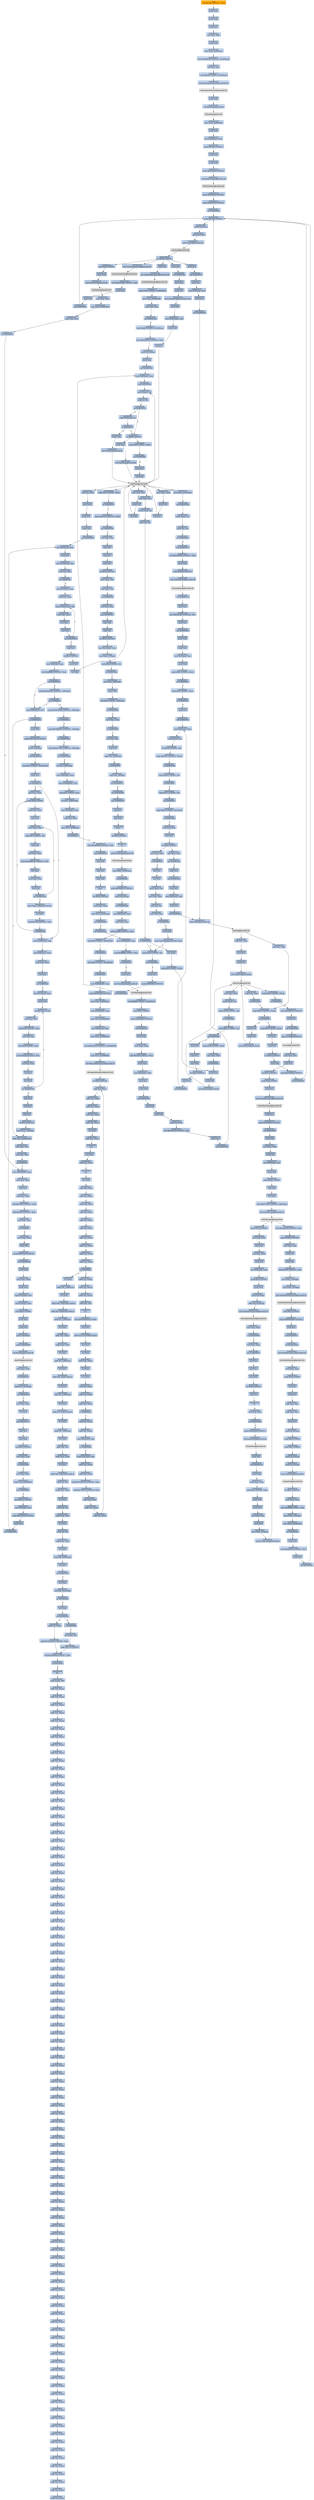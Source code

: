 digraph G {
node[shape=rectangle,style=filled,fillcolor=lightsteelblue,color=lightsteelblue]
bgcolor="transparent"
a0x00403161subl_0x180UINT32_esp[label="start\nsubl $0x180<UINT32>, %esp",color="lightgrey",fillcolor="orange"];
a0x00403167pushl_ebx[label="0x00403167\npushl %ebx"];
a0x00403168pushl_ebp[label="0x00403168\npushl %ebp"];
a0x00403169pushl_esi[label="0x00403169\npushl %esi"];
a0x0040316axorl_ebx_ebx[label="0x0040316a\nxorl %ebx, %ebx"];
a0x0040316cpushl_edi[label="0x0040316c\npushl %edi"];
a0x0040316dmovl_ebx_0x18esp_[label="0x0040316d\nmovl %ebx, 0x18(%esp)"];
a0x00403171movl_0x4091d8UINT32_0x10esp_[label="0x00403171\nmovl $0x4091d8<UINT32>, 0x10(%esp)"];
a0x00403179xorl_esi_esi[label="0x00403179\nxorl %esi, %esi"];
a0x0040317bmovb_0x20UINT8_0x14esp_[label="0x0040317b\nmovb $0x20<UINT8>, 0x14(%esp)"];
a0x00403180call_InitCommonControls_comctl32_dll[label="0x00403180\ncall InitCommonControls@comctl32.dll"];
InitCommonControls_comctl32_dll[label="InitCommonControls@comctl32.dll",color="lightgrey",fillcolor="lightgrey"];
a0x00403186pushl_ebx[label="0x00403186\npushl %ebx"];
a0x00403187call_OleInitialize_ole32_dll[label="0x00403187\ncall OleInitialize@ole32.dll"];
OleInitialize_ole32_dll[label="OleInitialize@ole32.dll",color="lightgrey",fillcolor="lightgrey"];
a0x0040318dmovl_eax_0x00423fb4[label="0x0040318d\nmovl %eax, 0x00423fb4"];
a0x00403192pushl_ebx[label="0x00403192\npushl %ebx"];
a0x00403193leal_0x34esp__eax[label="0x00403193\nleal 0x34(%esp), %eax"];
a0x00403197pushl_0x160UINT32[label="0x00403197\npushl $0x160<UINT32>"];
a0x0040319cpushl_eax[label="0x0040319c\npushl %eax"];
a0x0040319dpushl_ebx[label="0x0040319d\npushl %ebx"];
a0x0040319epushl_0x41f4c8UINT32[label="0x0040319e\npushl $0x41f4c8<UINT32>"];
a0x004031a3call_SHGetFileInfoA_shell32_dll[label="0x004031a3\ncall SHGetFileInfoA@shell32.dll"];
SHGetFileInfoA_shell32_dll[label="SHGetFileInfoA@shell32.dll",color="lightgrey",fillcolor="lightgrey"];
a0x004031a9pushl_0x4091c8UINT32[label="0x004031a9\npushl $0x4091c8<UINT32>"];
a0x004031aepushl_0x423700UINT32[label="0x004031ae\npushl $0x423700<UINT32>"];
a0x004031b3call_0x0040593a[label="0x004031b3\ncall 0x0040593a"];
a0x0040593apushl_0x400UINT32[label="0x0040593a\npushl $0x400<UINT32>"];
a0x0040593fpushl_0xcesp_[label="0x0040593f\npushl 0xc(%esp)"];
a0x00405943pushl_0xcesp_[label="0x00405943\npushl 0xc(%esp)"];
a0x00405947call_lstrcpynA_kernel32_dll[label="0x00405947\ncall lstrcpynA@kernel32.dll"];
lstrcpynA_kernel32_dll[label="lstrcpynA@kernel32.dll",color="lightgrey",fillcolor="lightgrey"];
a0x0040594dret_0x8UINT16[label="0x0040594d\nret $0x8<UINT16>"];
a0x004031b8call_GetCommandLineA_kernel32_dll[label="0x004031b8\ncall GetCommandLineA@kernel32.dll"];
GetCommandLineA_kernel32_dll[label="GetCommandLineA@kernel32.dll",color="lightgrey",fillcolor="lightgrey"];
a0x004031bemovl_0x429000UINT32_edi[label="0x004031be\nmovl $0x429000<UINT32>, %edi"];
a0x004031c3pushl_eax[label="0x004031c3\npushl %eax"];
a0x004031c4pushl_edi[label="0x004031c4\npushl %edi"];
a0x004031c5call_0x0040593a[label="0x004031c5\ncall 0x0040593a"];
a0x004031capushl_ebx[label="0x004031ca\npushl %ebx"];
a0x004031cbcall_GetModuleHandleA_kernel32_dll[label="0x004031cb\ncall GetModuleHandleA@kernel32.dll"];
GetModuleHandleA_kernel32_dll[label="GetModuleHandleA@kernel32.dll",color="lightgrey",fillcolor="lightgrey"];
a0x004031d1cmpb_0x22UINT8_0x00429000[label="0x004031d1\ncmpb $0x22<UINT8>, 0x00429000"];
a0x004031d8movl_eax_0x00423f00[label="0x004031d8\nmovl %eax, 0x00423f00"];
a0x004031ddmovl_edi_eax[label="0x004031dd\nmovl %edi, %eax"];
a0x004031dfjne_0x004031eb[label="0x004031df\njne 0x004031eb"];
a0x004031e1movb_0x22UINT8_0x14esp_[label="0x004031e1\nmovb $0x22<UINT8>, 0x14(%esp)"];
a0x004031e6movl_0x429001UINT32_eax[label="0x004031e6\nmovl $0x429001<UINT32>, %eax"];
a0x004031ebpushl_0x14esp_[label="0x004031eb\npushl 0x14(%esp)"];
a0x004031efpushl_eax[label="0x004031ef\npushl %eax"];
a0x004031f0call_0x00405458[label="0x004031f0\ncall 0x00405458"];
a0x00405458movl_0x4esp__eax[label="0x00405458\nmovl 0x4(%esp), %eax"];
a0x0040545cjmp_0x0040546b[label="0x0040545c\njmp 0x0040546b"];
a0x0040546bmovb_eax__cl[label="0x0040546b\nmovb (%eax), %cl"];
a0x0040546dtestb_cl_cl[label="0x0040546d\ntestb %cl, %cl"];
a0x0040546fjne_0x0040545e[label="0x0040546f\njne 0x0040545e"];
a0x0040545ecmpb_0x8esp__cl[label="0x0040545e\ncmpb 0x8(%esp), %cl"];
a0x00405462je_0x00405471[label="0x00405462\nje 0x00405471"];
a0x00405464pushl_eax[label="0x00405464\npushl %eax"];
a0x00405465call_CharNextA_user32_dll[label="0x00405465\ncall CharNextA@user32.dll"];
CharNextA_user32_dll[label="CharNextA@user32.dll",color="lightgrey",fillcolor="lightgrey"];
a0x00405471ret_0x8UINT16[label="0x00405471\nret $0x8<UINT16>"];
a0x004031f5pushl_eax[label="0x004031f5\npushl %eax"];
a0x004031f6call_CharNextA_user32_dll[label="0x004031f6\ncall CharNextA@user32.dll"];
a0x004031fcmovl_eax_0x1cesp_[label="0x004031fc\nmovl %eax, 0x1c(%esp)"];
a0x00403200jmp_0x00403265[label="0x00403200\njmp 0x00403265"];
a0x00403265movb_eax__cl[label="0x00403265\nmovb (%eax), %cl"];
a0x00403267cmpb_bl_cl[label="0x00403267\ncmpb %bl, %cl"];
a0x00403269jne_0x00403202[label="0x00403269\njne 0x00403202"];
a0x0040326bjmp_0x0040327e[label="0x0040326b\njmp 0x0040327e"];
a0x0040327emovl_0x42a400UINT32_ebp[label="0x0040327e\nmovl $0x42a400<UINT32>, %ebp"];
a0x00403283pushl_ebp[label="0x00403283\npushl %ebp"];
a0x00403284pushl_0x400UINT32[label="0x00403284\npushl $0x400<UINT32>"];
a0x00403289call_GetTempPathA_kernel32_dll[label="0x00403289\ncall GetTempPathA@kernel32.dll"];
GetTempPathA_kernel32_dll[label="GetTempPathA@kernel32.dll",color="lightgrey",fillcolor="lightgrey"];
a0x0040328fcall_0x0040312d[label="0x0040328f\ncall 0x0040312d"];
a0x0040312dpushl_esi[label="0x0040312d\npushl %esi"];
a0x0040312emovl_0x42a400UINT32_esi[label="0x0040312e\nmovl $0x42a400<UINT32>, %esi"];
a0x00403133pushl_esi[label="0x00403133\npushl %esi"];
a0x00403134call_0x00405b49[label="0x00403134\ncall 0x00405b49"];
a0x00405b49pushl_ebx[label="0x00405b49\npushl %ebx"];
a0x00405b4apushl_esi[label="0x00405b4a\npushl %esi"];
a0x00405b4bmovl_0xcesp__esi[label="0x00405b4b\nmovl 0xc(%esp), %esi"];
a0x00405b4fpushl_edi[label="0x00405b4f\npushl %edi"];
a0x00405b50cmpb_0x5cUINT8_esi_[label="0x00405b50\ncmpb $0x5c<UINT8>, (%esi)"];
a0x00405b53jne_0x00405b6a[label="0x00405b53\njne 0x00405b6a"];
a0x00405b6acmpb_0x0UINT8_esi_[label="0x00405b6a\ncmpb $0x0<UINT8>, (%esi)"];
a0x00405b6dje_0x00405b7b[label="0x00405b6d\nje 0x00405b7b"];
a0x00405b6fpushl_esi[label="0x00405b6f\npushl %esi"];
a0x00405b70call_0x0040549a[label="0x00405b70\ncall 0x0040549a"];
a0x0040549amovl_0x4esp__ecx[label="0x0040549a\nmovl 0x4(%esp), %ecx"];
a0x0040549emovb_ecx__al[label="0x0040549e\nmovb (%ecx), %al"];
a0x004054a0orb_0x20UINT8_al[label="0x004054a0\norb $0x20<UINT8>, %al"];
a0x004054a2cmpw_0x5c5cUINT16_ecx_[label="0x004054a2\ncmpw $0x5c5c<UINT16>, (%ecx)"];
a0x004054a7je_0x004054bb[label="0x004054a7\nje 0x004054bb"];
a0x004054a9cmpb_0x61UINT8_al[label="0x004054a9\ncmpb $0x61<UINT8>, %al"];
a0x004054abjl_0x004054b7[label="0x004054ab\njl 0x004054b7"];
a0x004054adcmpb_0x7aUINT8_al[label="0x004054ad\ncmpb $0x7a<UINT8>, %al"];
a0x004054afjg_0x004054b7[label="0x004054af\njg 0x004054b7"];
a0x004054b1cmpb_0x3aUINT8_0x1ecx_[label="0x004054b1\ncmpb $0x3a<UINT8>, 0x1(%ecx)"];
a0x004054b5je_0x004054bb[label="0x004054b5\nje 0x004054bb"];
a0x004054bbxorl_eax_eax[label="0x004054bb\nxorl %eax, %eax"];
a0x004054bdincl_eax[label="0x004054bd\nincl %eax"];
a0x004054beret_0x4UINT16[label="0x004054be\nret $0x4<UINT16>"];
a0x00405b75testl_eax_eax[label="0x00405b75\ntestl %eax, %eax"];
a0x00405b77je_0x00405b7b[label="0x00405b77\nje 0x00405b7b"];
a0x00405b79incl_esi[label="0x00405b79\nincl %esi"];
a0x00405b7aincl_esi[label="0x00405b7a\nincl %esi"];
a0x00405b7bmovb_esi__al[label="0x00405b7b\nmovb (%esi), %al"];
a0x00405b7dmovl_esi_ebx[label="0x00405b7d\nmovl %esi, %ebx"];
a0x00405b7ftestb_al_al[label="0x00405b7f\ntestb %al, %al"];
a0x00405b81movl_esi_edi[label="0x00405b81\nmovl %esi, %edi"];
a0x00405b83je_0x00405bbe[label="0x00405b83\nje 0x00405bbe"];
a0x00405b85pushl_ebp[label="0x00405b85\npushl %ebp"];
a0x00405b86movl_CharNextA_user32_dll_ebp[label="0x00405b86\nmovl CharNextA@user32.dll, %ebp"];
a0x00405b8ccmpb_0x1fUINT8_al[label="0x00405b8c\ncmpb $0x1f<UINT8>, %al"];
a0x00405b8ejbe_0x00405bb2[label="0x00405b8e\njbe 0x00405bb2"];
a0x00405b90pushl_eax[label="0x00405b90\npushl %eax"];
a0x00405b91pushl_0x409394UINT32[label="0x00405b91\npushl $0x409394<UINT32>"];
a0x00405b96call_0x00405458[label="0x00405b96\ncall 0x00405458"];
a0x00405b9bcmpb_0x0UINT8_eax_[label="0x00405b9b\ncmpb $0x0<UINT8>, (%eax)"];
a0x00405b9ejne_0x00405bb2[label="0x00405b9e\njne 0x00405bb2"];
a0x00405ba0pushl_esi[label="0x00405ba0\npushl %esi"];
a0x00405ba1call_ebp[label="0x00405ba1\ncall %ebp"];
a0x00405ba3subl_esi_eax[label="0x00405ba3\nsubl %esi, %eax"];
a0x00405ba5pushl_eax[label="0x00405ba5\npushl %eax"];
a0x00405ba6pushl_esi[label="0x00405ba6\npushl %esi"];
a0x00405ba7pushl_edi[label="0x00405ba7\npushl %edi"];
a0x00405ba8call_0x004055d2[label="0x00405ba8\ncall 0x004055d2"];
a0x004055d2movl_0x4esp__ecx[label="0x004055d2\nmovl 0x4(%esp), %ecx"];
a0x004055d6pushl_esi[label="0x004055d6\npushl %esi"];
a0x004055d7movl_0x10esp__esi[label="0x004055d7\nmovl 0x10(%esp), %esi"];
a0x004055dbtestl_esi_esi[label="0x004055db\ntestl %esi, %esi"];
a0x004055ddjle_0x004055ee[label="0x004055dd\njle 0x004055ee"];
a0x004055dfmovl_0xcesp__eax[label="0x004055df\nmovl 0xc(%esp), %eax"];
a0x004055e3subl_ecx_eax[label="0x004055e3\nsubl %ecx, %eax"];
a0x004055e5movb_eaxecx__dl[label="0x004055e5\nmovb (%eax,%ecx), %dl"];
a0x004055e8movb_dl_ecx_[label="0x004055e8\nmovb %dl, (%ecx)"];
a0x004055eaincl_ecx[label="0x004055ea\nincl %ecx"];
a0x004055ebdecl_esi[label="0x004055eb\ndecl %esi"];
a0x004055ecjne_0x004055e5[label="0x004055ec\njne 0x004055e5"];
a0x004055eepopl_esi[label="0x004055ee\npopl %esi"];
a0x004055efret_0xcUINT16[label="0x004055ef\nret $0xc<UINT16>"];
a0x00405badpushl_edi[label="0x00405bad\npushl %edi"];
a0x00405baecall_ebp[label="0x00405bae\ncall %ebp"];
a0x00405bb0movl_eax_edi[label="0x00405bb0\nmovl %eax, %edi"];
a0x00405bb2pushl_esi[label="0x00405bb2\npushl %esi"];
a0x00405bb3call_ebp[label="0x00405bb3\ncall %ebp"];
a0x00405bb5movl_eax_esi[label="0x00405bb5\nmovl %eax, %esi"];
a0x00405bb7movb_esi__al[label="0x00405bb7\nmovb (%esi), %al"];
a0x00405bb9testb_al_al[label="0x00405bb9\ntestb %al, %al"];
a0x00405bbbjne_0x00405b8c[label="0x00405bbb\njne 0x00405b8c"];
a0x00405bbdpopl_ebp[label="0x00405bbd\npopl %ebp"];
a0x00405bbeandb_0x0UINT8_edi_[label="0x00405bbe\nandb $0x0<UINT8>, (%edi)"];
a0x00405bc1pushl_edi[label="0x00405bc1\npushl %edi"];
a0x00405bc2pushl_ebx[label="0x00405bc2\npushl %ebx"];
a0x00405bc3call_CharPrevA_user32_dll[label="0x00405bc3\ncall CharPrevA@user32.dll"];
CharPrevA_user32_dll[label="CharPrevA@user32.dll",color="lightgrey",fillcolor="lightgrey"];
a0x00405bc9movl_eax_edi[label="0x00405bc9\nmovl %eax, %edi"];
a0x00405bcbmovb_edi__al[label="0x00405bcb\nmovb (%edi), %al"];
a0x00405bcdcmpb_0x20UINT8_al[label="0x00405bcd\ncmpb $0x20<UINT8>, %al"];
a0x00405bcfje_0x00405bd5[label="0x00405bcf\nje 0x00405bd5"];
a0x00405bd1cmpb_0x5cUINT8_al[label="0x00405bd1\ncmpb $0x5c<UINT8>, %al"];
a0x00405bd3jne_0x00405bdc[label="0x00405bd3\njne 0x00405bdc"];
a0x00405bd5andb_0x0UINT8_edi_[label="0x00405bd5\nandb $0x0<UINT8>, (%edi)"];
a0x00405bd8cmpl_edi_ebx[label="0x00405bd8\ncmpl %edi, %ebx"];
a0x00405bdajb_0x00405bc1[label="0x00405bda\njb 0x00405bc1"];
a0x00405bdcpopl_edi[label="0x00405bdc\npopl %edi"];
a0x00405bddpopl_esi[label="0x00405bdd\npopl %esi"];
a0x00405bdepopl_ebx[label="0x00405bde\npopl %ebx"];
a0x00405bdfret_0x4UINT16[label="0x00405bdf\nret $0x4<UINT16>"];
a0x00403139pushl_esi[label="0x00403139\npushl %esi"];
a0x0040313acall_0x0040549a[label="0x0040313a\ncall 0x0040549a"];
a0x0040313ftestl_eax_eax[label="0x0040313f\ntestl %eax, %eax"];
a0x00403141jne_0x00403145[label="0x00403141\njne 0x00403145"];
a0x00403145pushl_esi[label="0x00403145\npushl %esi"];
a0x00403146call_0x0040542d[label="0x00403146\ncall 0x0040542d"];
a0x0040542dpushl_esi[label="0x0040542d\npushl %esi"];
a0x0040542emovl_0x8esp__esi[label="0x0040542e\nmovl 0x8(%esp), %esi"];
a0x00405432pushl_esi[label="0x00405432\npushl %esi"];
a0x00405433call_0x00405950[label="0x00405433\ncall 0x00405950"];
a0x00405950jmp_lstrlenA_kernel32_dll[label="0x00405950\njmp lstrlenA@kernel32.dll"];
lstrlenA_kernel32_dll[label="lstrlenA@kernel32.dll",color="lightgrey",fillcolor="lightgrey"];
a0x00405438addl_esi_eax[label="0x00405438\naddl %esi, %eax"];
a0x0040543apushl_eax[label="0x0040543a\npushl %eax"];
a0x0040543bpushl_esi[label="0x0040543b\npushl %esi"];
a0x0040543ccall_CharPrevA_user32_dll[label="0x0040543c\ncall CharPrevA@user32.dll"];
a0x00405442cmpb_0x5cUINT8_eax_[label="0x00405442\ncmpb $0x5c<UINT8>, (%eax)"];
a0x00405445je_0x00405452[label="0x00405445\nje 0x00405452"];
a0x00405447pushl_0x409010UINT32[label="0x00405447\npushl $0x409010<UINT32>"];
a0x0040544cpushl_esi[label="0x0040544c\npushl %esi"];
a0x0040544dcall_0x00405956[label="0x0040544d\ncall 0x00405956"];
a0x00405956jmp_lstrcatA_kernel32_dll[label="0x00405956\njmp lstrcatA@kernel32.dll"];
lstrcatA_kernel32_dll[label="lstrcatA@kernel32.dll",color="lightgrey",fillcolor="lightgrey"];
a0x00405452movl_esi_eax[label="0x00405452\nmovl %esi, %eax"];
a0x00405454popl_esi[label="0x00405454\npopl %esi"];
a0x00405455ret_0x4UINT16[label="0x00405455\nret $0x4<UINT16>"];
a0x0040314bpushl_0x0UINT8[label="0x0040314b\npushl $0x0<UINT8>"];
a0x0040314dpushl_esi[label="0x0040314d\npushl %esi"];
a0x0040314ecall_CreateDirectoryA_kernel32_dll[label="0x0040314e\ncall CreateDirectoryA@kernel32.dll"];
CreateDirectoryA_kernel32_dll[label="CreateDirectoryA@kernel32.dll",color="lightgrey",fillcolor="lightgrey"];
a0x00403154pushl_esi[label="0x00403154\npushl %esi"];
a0x00403155pushl_0x42a000UINT32[label="0x00403155\npushl $0x42a000<UINT32>"];
a0x0040315acall_0x00405640[label="0x0040315a\ncall 0x00405640"];
a0x00405640pushl_ebp[label="0x00405640\npushl %ebp"];
a0x00405641movl_esp_ebp[label="0x00405641\nmovl %esp, %ebp"];
a0x00405643pushl_esi[label="0x00405643\npushl %esi"];
a0x00405644movl_0x8ebp__esi[label="0x00405644\nmovl 0x8(%ebp), %esi"];
a0x00405647pushl_edi[label="0x00405647\npushl %edi"];
a0x00405648pushl_0x64UINT8[label="0x00405648\npushl $0x64<UINT8>"];
a0x0040564apopl_edi[label="0x0040564a\npopl %edi"];
a0x0040564bdecl_edi[label="0x0040564b\ndecl %edi"];
a0x0040564cmovl_0x61736eUINT32_0x8ebp_[label="0x0040564c\nmovl $0x61736e<UINT32>, 0x8(%ebp)"];
a0x00405653call_GetTickCount_kernel32_dll[label="0x00405653\ncall GetTickCount@kernel32.dll"];
GetTickCount_kernel32_dll[label="GetTickCount@kernel32.dll",color="lightgrey",fillcolor="lightgrey"];
a0x00405659pushl_0x1aUINT8[label="0x00405659\npushl $0x1a<UINT8>"];
a0x0040565bxorl_edx_edx[label="0x0040565b\nxorl %edx, %edx"];
a0x0040565dpopl_ecx[label="0x0040565d\npopl %ecx"];
a0x0040565edivl_ecx_eax[label="0x0040565e\ndivl %ecx, %eax"];
a0x00405660pushl_esi[label="0x00405660\npushl %esi"];
a0x00405661leal_0x8ebp__eax[label="0x00405661\nleal 0x8(%ebp), %eax"];
a0x00405664pushl_0x0UINT8[label="0x00405664\npushl $0x0<UINT8>"];
a0x00405666pushl_eax[label="0x00405666\npushl %eax"];
a0x00405667pushl_0xcebp_[label="0x00405667\npushl 0xc(%ebp)"];
a0x0040566aaddb_dl_0xaebp_[label="0x0040566a\naddb %dl, 0xa(%ebp)"];
a0x0040566dcall_GetTempFileNameA_kernel32_dll[label="0x0040566d\ncall GetTempFileNameA@kernel32.dll"];
GetTempFileNameA_kernel32_dll[label="GetTempFileNameA@kernel32.dll",color="lightgrey",fillcolor="lightgrey"];
a0x00405673testl_eax_eax[label="0x00405673\ntestl %eax, %eax"];
a0x00405675jne_0x00405684[label="0x00405675\njne 0x00405684"];
a0x00405684movl_esi_eax[label="0x00405684\nmovl %esi, %eax"];
a0x00405686jmp_0x0040567e[label="0x00405686\njmp 0x0040567e"];
a0x0040567epopl_edi[label="0x0040567e\npopl %edi"];
a0x0040567fpopl_esi[label="0x0040567f\npopl %esi"];
a0x00405680popl_ebp[label="0x00405680\npopl %ebp"];
a0x00405681ret_0x8UINT16[label="0x00405681\nret $0x8<UINT16>"];
a0x0040315fpopl_esi[label="0x0040315f\npopl %esi"];
a0x00403160ret[label="0x00403160\nret"];
a0x00403294testl_eax_eax[label="0x00403294\ntestl %eax, %eax"];
a0x00403296jne_0x004032b8[label="0x00403296\njne 0x004032b8"];
a0x004032b8pushl_0x42a000UINT32[label="0x004032b8\npushl $0x42a000<UINT32>"];
a0x004032bdcall_DeleteFileA_kernel32_dll[label="0x004032bd\ncall DeleteFileA@kernel32.dll"];
DeleteFileA_kernel32_dll[label="DeleteFileA@kernel32.dll",color="lightgrey",fillcolor="lightgrey"];
a0x004032c3pushl_esi[label="0x004032c3\npushl %esi"];
a0x004032c4call_0x00402c56[label="0x004032c4\ncall 0x00402c56"];
a0x00402c56pushl_ebp[label="0x00402c56\npushl %ebp"];
a0x00402c57movl_esp_ebp[label="0x00402c57\nmovl %esp, %ebp"];
a0x00402c59subl_0x2cUINT8_esp[label="0x00402c59\nsubl $0x2c<UINT8>, %esp"];
a0x00402c5cpushl_ebx[label="0x00402c5c\npushl %ebx"];
a0x00402c5dpushl_esi[label="0x00402c5d\npushl %esi"];
a0x00402c5exorl_ebx_ebx[label="0x00402c5e\nxorl %ebx, %ebx"];
a0x00402c60pushl_edi[label="0x00402c60\npushl %edi"];
a0x00402c61movl_ebx__4ebp_[label="0x00402c61\nmovl %ebx, -4(%ebp)"];
a0x00402c64call_GetTickCount_kernel32_dll[label="0x00402c64\ncall GetTickCount@kernel32.dll"];
a0x00402c6amovl_0x42ac00UINT32_esi[label="0x00402c6a\nmovl $0x42ac00<UINT32>, %esi"];
a0x00402c6fpushl_0x400UINT32[label="0x00402c6f\npushl $0x400<UINT32>"];
a0x00402c74movl_eax_edi[label="0x00402c74\nmovl %eax, %edi"];
a0x00402c76pushl_esi[label="0x00402c76\npushl %esi"];
a0x00402c77pushl_ebx[label="0x00402c77\npushl %ebx"];
a0x00402c78addl_0x3e8UINT32_edi[label="0x00402c78\naddl $0x3e8<UINT32>, %edi"];
a0x00402c7emovl_ebx__12ebp_[label="0x00402c7e\nmovl %ebx, -12(%ebp)"];
a0x00402c81movl_ebx__8ebp_[label="0x00402c81\nmovl %ebx, -8(%ebp)"];
a0x00402c84call_GetModuleFileNameA_kernel32_dll[label="0x00402c84\ncall GetModuleFileNameA@kernel32.dll"];
GetModuleFileNameA_kernel32_dll[label="GetModuleFileNameA@kernel32.dll",color="lightgrey",fillcolor="lightgrey"];
a0x00402c8apushl_0x3UINT8[label="0x00402c8a\npushl $0x3<UINT8>"];
a0x00402c8cpushl_0x80000000UINT32[label="0x00402c8c\npushl $0x80000000<UINT32>"];
a0x00402c91pushl_esi[label="0x00402c91\npushl %esi"];
a0x00402c92call_0x00405611[label="0x00402c92\ncall 0x00405611"];
a0x00405611pushl_0x4esp_[label="0x00405611\npushl 0x4(%esp)"];
a0x00405615call_GetFileAttributesA_kernel32_dll[label="0x00405615\ncall GetFileAttributesA@kernel32.dll"];
GetFileAttributesA_kernel32_dll[label="GetFileAttributesA@kernel32.dll",color="lightgrey",fillcolor="lightgrey"];
a0x0040561bmovl_eax_ecx[label="0x0040561b\nmovl %eax, %ecx"];
a0x0040561dpushl_0x0UINT8[label="0x0040561d\npushl $0x0<UINT8>"];
a0x0040561fincl_ecx[label="0x0040561f\nincl %ecx"];
a0x00405620negl_ecx[label="0x00405620\nnegl %ecx"];
a0x00405622sbbl_ecx_ecx[label="0x00405622\nsbbl %ecx, %ecx"];
a0x00405624andl_eax_ecx[label="0x00405624\nandl %eax, %ecx"];
a0x00405626pushl_ecx[label="0x00405626\npushl %ecx"];
a0x00405627pushl_0x14esp_[label="0x00405627\npushl 0x14(%esp)"];
a0x0040562bpushl_0x0UINT8[label="0x0040562b\npushl $0x0<UINT8>"];
a0x0040562dpushl_0x1UINT8[label="0x0040562d\npushl $0x1<UINT8>"];
a0x0040562fpushl_0x1cesp_[label="0x0040562f\npushl 0x1c(%esp)"];
a0x00405633pushl_0x1cesp_[label="0x00405633\npushl 0x1c(%esp)"];
a0x00405637call_CreateFileA_kernel32_dll[label="0x00405637\ncall CreateFileA@kernel32.dll"];
CreateFileA_kernel32_dll[label="CreateFileA@kernel32.dll",color="lightgrey",fillcolor="lightgrey"];
a0x0040563dret_0xcUINT16[label="0x0040563d\nret $0xc<UINT16>"];
a0x00402c97movl_eax_ebx[label="0x00402c97\nmovl %eax, %ebx"];
a0x00402c99cmpl_0xffffffffUINT8_ebx[label="0x00402c99\ncmpl $0xffffffff<UINT8>, %ebx"];
a0x00402c9cmovl_ebx__16ebp_[label="0x00402c9c\nmovl %ebx, -16(%ebp)"];
a0x00402c9fmovl_ebx_0x00409020[label="0x00402c9f\nmovl %ebx, 0x00409020"];
a0x00402ca5jne_0x00402cb1[label="0x00402ca5\njne 0x00402cb1"];
a0x00402cb1pushl_esi[label="0x00402cb1\npushl %esi"];
a0x00402cb2movl_0x429c00UINT32_esi[label="0x00402cb2\nmovl $0x429c00<UINT32>, %esi"];
a0x00402cb7pushl_esi[label="0x00402cb7\npushl %esi"];
a0x00402cb8call_0x0040593a[label="0x00402cb8\ncall 0x0040593a"];
a0x00402cbdpushl_esi[label="0x00402cbd\npushl %esi"];
a0x00402cbecall_0x00405474[label="0x00402cbe\ncall 0x00405474"];
a0x00405474pushl_esi[label="0x00405474\npushl %esi"];
a0x00405475movl_0x8esp__esi[label="0x00405475\nmovl 0x8(%esp), %esi"];
a0x00405479pushl_esi[label="0x00405479\npushl %esi"];
a0x0040547acall_0x00405950[label="0x0040547a\ncall 0x00405950"];
a0x0040547faddl_esi_eax[label="0x0040547f\naddl %esi, %eax"];
a0x00405481cmpb_0x5cUINT8_eax_[label="0x00405481\ncmpb $0x5c<UINT8>, (%eax)"];
a0x00405484je_0x00405492[label="0x00405484\nje 0x00405492"];
a0x00405486pushl_eax[label="0x00405486\npushl %eax"];
a0x00405487pushl_esi[label="0x00405487\npushl %esi"];
a0x00405488call_CharPrevA_user32_dll[label="0x00405488\ncall CharPrevA@user32.dll"];
a0x0040548ecmpl_esi_eax[label="0x0040548e\ncmpl %esi, %eax"];
a0x00405490ja_0x00405481[label="0x00405490\nja 0x00405481"];
a0x00405492andb_0x0UINT8_eax_[label="0x00405492\nandb $0x0<UINT8>, (%eax)"];
a0x00405495incl_eax[label="0x00405495\nincl %eax"];
a0x00405496popl_esi[label="0x00405496\npopl %esi"];
a0x00405497ret_0x4UINT16[label="0x00405497\nret $0x4<UINT16>"];
a0x00402cc3pushl_eax[label="0x00402cc3\npushl %eax"];
a0x00402cc4pushl_0x42b000UINT32[label="0x00402cc4\npushl $0x42b000<UINT32>"];
a0x00402cc9call_0x0040593a[label="0x00402cc9\ncall 0x0040593a"];
a0x00402ccepushl_0x0UINT8[label="0x00402cce\npushl $0x0<UINT8>"];
a0x00402cd0pushl_ebx[label="0x00402cd0\npushl %ebx"];
a0x00402cd1call_GetFileSize_kernel32_dll[label="0x00402cd1\ncall GetFileSize@kernel32.dll"];
GetFileSize_kernel32_dll[label="GetFileSize@kernel32.dll",color="lightgrey",fillcolor="lightgrey"];
a0x00402cd7testl_eax_eax[label="0x00402cd7\ntestl %eax, %eax"];
a0x00402cd9movl_eax_0x0041f0c0[label="0x00402cd9\nmovl %eax, 0x0041f0c0"];
a0x00402cdemovl_eax_esi[label="0x00402cde\nmovl %eax, %esi"];
a0x00402ce0jle_0x00402e22[label="0x00402ce0\njle 0x00402e22"];
a0x00402ce6movl_0x00423f0c_eax[label="0x00402ce6\nmovl 0x00423f0c, %eax"];
a0x00402cebmovl_esi_ebx[label="0x00402ceb\nmovl %esi, %ebx"];
a0x00402cednegl_eax[label="0x00402ced\nnegl %eax"];
a0x00402cefsbbl_eax_eax[label="0x00402cef\nsbbl %eax, %eax"];
a0x00402cf1andl_0x7e00UINT32_eax[label="0x00402cf1\nandl $0x7e00<UINT32>, %eax"];
a0x00402cf6addl_0x200UINT32_eax[label="0x00402cf6\naddl $0x200<UINT32>, %eax"];
a0x00402cfbcmpl_eax_esi[label="0x00402cfb\ncmpl %eax, %esi"];
a0x00402cfdjl_0x00402d01[label="0x00402cfd\njl 0x00402d01"];
a0x00402cffmovl_eax_ebx[label="0x00402cff\nmovl %eax, %ebx"];
a0x00402d01pushl_ebx[label="0x00402d01\npushl %ebx"];
a0x00402d02pushl_0x4170c0UINT32[label="0x00402d02\npushl $0x4170c0<UINT32>"];
a0x00402d07call_0x004030e4[label="0x00402d07\ncall 0x004030e4"];
a0x004030e4pushl_ebp[label="0x004030e4\npushl %ebp"];
a0x004030e5movl_esp_ebp[label="0x004030e5\nmovl %esp, %ebp"];
a0x004030e7pushl_esi[label="0x004030e7\npushl %esi"];
a0x004030e8movl_0xcebp__esi[label="0x004030e8\nmovl 0xc(%ebp), %esi"];
a0x004030ebleal_0xcebp__eax[label="0x004030eb\nleal 0xc(%ebp), %eax"];
a0x004030eepushl_0x0UINT8[label="0x004030ee\npushl $0x0<UINT8>"];
a0x004030f0pushl_eax[label="0x004030f0\npushl %eax"];
a0x004030f1pushl_esi[label="0x004030f1\npushl %esi"];
a0x004030f2pushl_0x8ebp_[label="0x004030f2\npushl 0x8(%ebp)"];
a0x004030f5pushl_0x00409020[label="0x004030f5\npushl 0x00409020"];
a0x004030fbcall_ReadFile_kernel32_dll[label="0x004030fb\ncall ReadFile@kernel32.dll"];
ReadFile_kernel32_dll[label="ReadFile@kernel32.dll",color="lightgrey",fillcolor="lightgrey"];
a0x00403101testl_eax_eax[label="0x00403101\ntestl %eax, %eax"];
a0x00403103je_0x0040310f[label="0x00403103\nje 0x0040310f"];
a0x00403105cmpl_esi_0xcebp_[label="0x00403105\ncmpl %esi, 0xc(%ebp)"];
a0x00403108jne_0x0040310f[label="0x00403108\njne 0x0040310f"];
a0x0040310axorl_eax_eax[label="0x0040310a\nxorl %eax, %eax"];
a0x0040310cincl_eax[label="0x0040310c\nincl %eax"];
a0x0040310djmp_0x00403111[label="0x0040310d\njmp 0x00403111"];
a0x00403111popl_esi[label="0x00403111\npopl %esi"];
a0x00403112popl_ebp[label="0x00403112\npopl %ebp"];
a0x00403113ret_0x8UINT16[label="0x00403113\nret $0x8<UINT16>"];
a0x00402d0ctestl_eax_eax[label="0x00402d0c\ntestl %eax, %eax"];
a0x00402d0eje_0x00402e86[label="0x00402d0e\nje 0x00402e86"];
a0x00402d14xorl_eax_eax[label="0x00402d14\nxorl %eax, %eax"];
a0x00402d16cmpl_eax_0x00423f0c[label="0x00402d16\ncmpl %eax, 0x00423f0c"];
a0x00402d1cjne_0x00402db0[label="0x00402d1c\njne 0x00402db0"];
a0x00402d22pushl_0x1cUINT8[label="0x00402d22\npushl $0x1c<UINT8>"];
a0x00402d24leal__44ebp__eax[label="0x00402d24\nleal -44(%ebp), %eax"];
a0x00402d27pushl_0x4170c0UINT32[label="0x00402d27\npushl $0x4170c0<UINT32>"];
a0x00402d2cpushl_eax[label="0x00402d2c\npushl %eax"];
a0x00402d2dcall_0x004055d2[label="0x00402d2d\ncall 0x004055d2"];
a0x00402d32movl__44ebp__eax[label="0x00402d32\nmovl -44(%ebp), %eax"];
a0x00402d35testl_0xfffffff0UINT32_eax[label="0x00402d35\ntestl $0xfffffff0<UINT32>, %eax"];
a0x00402d3ajne_0x00402dea[label="0x00402d3a\njne 0x00402dea"];
a0x00402deacmpl_0x0041f0c0_esi[label="0x00402dea\ncmpl 0x0041f0c0, %esi"];
a0x00402df0jnl_0x00402e03[label="0x00402df0\njnl 0x00402e03"];
a0x00402e03addl_ebx_0x0040b0b8[label="0x00402e03\naddl %ebx, 0x0040b0b8"];
a0x00402e09subl_ebx_esi[label="0x00402e09\nsubl %ebx, %esi"];
a0x00402e0btestl_esi_esi[label="0x00402e0b\ntestl %esi, %esi"];
a0x00402e0djg_0x00402ce6[label="0x00402e0d\njg 0x00402ce6"];
a0x00402df2pushl_ebx[label="0x00402df2\npushl %ebx"];
a0x00402df3pushl_0x4170c0UINT32[label="0x00402df3\npushl $0x4170c0<UINT32>"];
a0x00402df8pushl__12ebp_[label="0x00402df8\npushl -12(%ebp)"];
a0x00402dfbcall_0x00405c8c[label="0x00402dfb\ncall 0x00405c8c"];
a0x00405c8ccmpl_0x0UINT8_0x00422aa4[label="0x00405c8c\ncmpl $0x0<UINT8>, 0x00422aa4"];
a0x00405c93pushl_esi[label="0x00405c93\npushl %esi"];
a0x00405c94jne_0x00405cc3[label="0x00405c94\njne 0x00405cc3"];
a0x00405c96xorl_ecx_ecx[label="0x00405c96\nxorl %ecx, %ecx"];
a0x00405c98pushl_0x8UINT8[label="0x00405c98\npushl $0x8<UINT8>"];
a0x00405c9amovl_ecx_eax[label="0x00405c9a\nmovl %ecx, %eax"];
a0x00405c9cpopl_esi[label="0x00405c9c\npopl %esi"];
a0x00405c9dmovl_eax_edx[label="0x00405c9d\nmovl %eax, %edx"];
a0x00405c9fandb_0x1UINT8_dl[label="0x00405c9f\nandb $0x1<UINT8>, %dl"];
a0x00405ca2negb_dl[label="0x00405ca2\nnegb %dl"];
a0x00405ca4sbbl_edx_edx[label="0x00405ca4\nsbbl %edx, %edx"];
a0x00405ca6andl_0xedb88320UINT32_edx[label="0x00405ca6\nandl $0xedb88320<UINT32>, %edx"];
a0x00405cacshrl_eax[label="0x00405cac\nshrl %eax"];
a0x00405caexorl_edx_eax[label="0x00405cae\nxorl %edx, %eax"];
a0x00405cb0decl_esi[label="0x00405cb0\ndecl %esi"];
a0x00405cb1jne_0x00405c9d[label="0x00405cb1\njne 0x00405c9d"];
a0x00405cb3movl_eax_0x422aa0ecx4_[label="0x00405cb3\nmovl %eax, 0x422aa0(,%ecx,4)"];
a0x00405cbaincl_ecx[label="0x00405cba\nincl %ecx"];
a0x00405cbbcmpl_0x100UINT32_ecx[label="0x00405cbb\ncmpl $0x100<UINT32>, %ecx"];
a0x00405cc1jl_0x00405c98[label="0x00405cc1\njl 0x00405c98"];
a0x00405cc3movl_0x10esp__edx[label="0x00405cc3\nmovl 0x10(%esp), %edx"];
a0x00405cc7movl_0x8esp__eax[label="0x00405cc7\nmovl 0x8(%esp), %eax"];
a0x00405ccbtestl_edx_edx[label="0x00405ccb\ntestl %edx, %edx"];
a0x00405ccdnotl_eax[label="0x00405ccd\nnotl %eax"];
a0x00405ccfjbe_0x00405cf4[label="0x00405ccf\njbe 0x00405cf4"];
a0x00405cd1movl_0xcesp__ecx[label="0x00405cd1\nmovl 0xc(%esp), %ecx"];
a0x00405cd5pushl_edi[label="0x00405cd5\npushl %edi"];
a0x00405cd6movzbl_ecx__edi[label="0x00405cd6\nmovzbl (%ecx), %edi"];
a0x00405cd9movl_eax_esi[label="0x00405cd9\nmovl %eax, %esi"];
a0x00405cdbandl_0xffUINT32_esi[label="0x00405cdb\nandl $0xff<UINT32>, %esi"];
a0x00405ce1xorl_edi_esi[label="0x00405ce1\nxorl %edi, %esi"];
a0x00405ce3shrl_0x8UINT8_eax[label="0x00405ce3\nshrl $0x8<UINT8>, %eax"];
a0x00405ce6movl_0x422aa0esi4__esi[label="0x00405ce6\nmovl 0x422aa0(,%esi,4), %esi"];
a0x00405cedxorl_esi_eax[label="0x00405ced\nxorl %esi, %eax"];
a0x00405cefincl_ecx[label="0x00405cef\nincl %ecx"];
a0x00405cf0decl_edx[label="0x00405cf0\ndecl %edx"];
a0x00405cf1jne_0x00405cd6[label="0x00405cf1\njne 0x00405cd6"];
a0x00405cf3popl_edi[label="0x00405cf3\npopl %edi"];
a0x00405cf4notl_eax[label="0x00405cf4\nnotl %eax"];
a0x00405cf6popl_esi[label="0x00405cf6\npopl %esi"];
a0x00405cf7ret_0xcUINT16[label="0x00405cf7\nret $0xc<UINT16>"];
a0x00402e00movl_eax__12ebp_[label="0x00402e00\nmovl %eax, -12(%ebp)"];
a0x00402d40cmpl_0xdeadbeefUINT32__40ebp_[label="0x00402d40\ncmpl $0xdeadbeef<UINT32>, -40(%ebp)"];
a0x00402d47jne_0x00402dea[label="0x00402d47\njne 0x00402dea"];
a0x00402d4dcmpl_0x74736e49UINT32__28ebp_[label="0x00402d4d\ncmpl $0x74736e49<UINT32>, -28(%ebp)"];
a0x00402d54jne_0x00402dea[label="0x00402d54\njne 0x00402dea"];
a0x00402d5acmpl_0x74666f73UINT32__32ebp_[label="0x00402d5a\ncmpl $0x74666f73<UINT32>, -32(%ebp)"];
a0x00402d61jne_0x00402dea[label="0x00402d61\njne 0x00402dea"];
a0x00402d67cmpl_0x6c6c754eUINT32__36ebp_[label="0x00402d67\ncmpl $0x6c6c754e<UINT32>, -36(%ebp)"];
a0x00402d6ejne_0x00402dea[label="0x00402d6e\njne 0x00402dea"];
a0x00402d70orl_eax_0x8ebp_[label="0x00402d70\norl %eax, 0x8(%ebp)"];
a0x00402d73movl_0x8ebp__eax[label="0x00402d73\nmovl 0x8(%ebp), %eax"];
a0x00402d76movl_0x0040b0b8_ecx[label="0x00402d76\nmovl 0x0040b0b8, %ecx"];
a0x00402d7candl_0x2UINT8_eax[label="0x00402d7c\nandl $0x2<UINT8>, %eax"];
a0x00402d7forl_eax_0x00423fa0[label="0x00402d7f\norl %eax, 0x00423fa0"];
a0x00402d85movl__20ebp__eax[label="0x00402d85\nmovl -20(%ebp), %eax"];
a0x00402d88cmpl_esi_eax[label="0x00402d88\ncmpl %esi, %eax"];
a0x00402d8amovl_ecx_0x00423f0c[label="0x00402d8a\nmovl %ecx, 0x00423f0c"];
a0x00402d90jg_0x00402e7f[label="0x00402d90\njg 0x00402e7f"];
a0x00402e7fmovl_0x409028UINT32_eax[label="0x00402e7f\nmovl $0x409028<UINT32>, %eax"];
a0x00402e84jmp_0x00402ee0[label="0x00402e84\njmp 0x00402ee0"];
a0x00402ee0popl_edi[label="0x00402ee0\npopl %edi"];
a0x00402ee1popl_esi[label="0x00402ee1\npopl %esi"];
a0x00402ee2popl_ebx[label="0x00402ee2\npopl %ebx"];
a0x00402ee3leave_[label="0x00402ee3\nleave "];
a0x00402ee4ret_0x4UINT16[label="0x00402ee4\nret $0x4<UINT16>"];
a0x004032c9cmpl_ebx_eax[label="0x004032c9\ncmpl %ebx, %eax"];
a0x004032cbmovl_eax_0x10esp_[label="0x004032cb\nmovl %eax, 0x10(%esp)"];
a0x004032cfjne_0x00403336[label="0x004032cf\njne 0x00403336"];
a0x00403336call_0x004034cb[label="0x00403336\ncall 0x004034cb"];
a0x004034cbmovl_0x00409020_eax[label="0x004034cb\nmovl 0x00409020, %eax"];
a0x004034d0cmpl_0xffffffffUINT8_eax[label="0x004034d0\ncmpl $0xffffffff<UINT8>, %eax"];
a0x004034d3je_0x004034e3[label="0x004034d3\nje 0x004034e3"];
a0x004034d5pushl_eax[label="0x004034d5\npushl %eax"];
a0x004034d6call_CloseHandle_kernel32_dll[label="0x004034d6\ncall CloseHandle@kernel32.dll"];
CloseHandle_kernel32_dll[label="CloseHandle@kernel32.dll",color="lightgrey",fillcolor="lightgrey"];
a0x004034dcorl_0xffffffffUINT8_0x00409020[label="0x004034dc\norl $0xffffffff<UINT8>, 0x00409020"];
a0x004034e3pushl_0x7UINT8[label="0x004034e3\npushl $0x7<UINT8>"];
a0x004034e5pushl_0x42a800UINT32[label="0x004034e5\npushl $0x42a800<UINT32>"];
a0x004034eacall_0x0040526c[label="0x004034ea\ncall 0x0040526c"];
a0x0040526cpushl_ebp[label="0x0040526c\npushl %ebp"];
a0x0040526dmovl_esp_ebp[label="0x0040526d\nmovl %esp, %ebp"];
a0x0040526fsubl_0x148UINT32_esp[label="0x0040526f\nsubl $0x148<UINT32>, %esp"];
a0x00405275pushl_ebx[label="0x00405275\npushl %ebx"];
a0x00405276movl_0x8ebp__ebx[label="0x00405276\nmovl 0x8(%ebp), %ebx"];
a0x00405279pushl_esi[label="0x00405279\npushl %esi"];
a0x0040527apushl_ebx[label="0x0040527a\npushl %ebx"];
a0x0040527bcall_0x0040550e[label="0x0040527b\ncall 0x0040550e"];
a0x0040550epushl_esi[label="0x0040550e\npushl %esi"];
a0x0040550fpushl_edi[label="0x0040550f\npushl %edi"];
a0x00405510pushl_0xcesp_[label="0x00405510\npushl 0xc(%esp)"];
a0x00405514movl_0x421918UINT32_esi[label="0x00405514\nmovl $0x421918<UINT32>, %esi"];
a0x00405519pushl_esi[label="0x00405519\npushl %esi"];
a0x0040551acall_0x0040593a[label="0x0040551a\ncall 0x0040593a"];
a0x0040551fpushl_esi[label="0x0040551f\npushl %esi"];
a0x00405520call_0x004054c1[label="0x00405520\ncall 0x004054c1"];
a0x004054c1pushl_ebx[label="0x004054c1\npushl %ebx"];
a0x004054c2pushl_esi[label="0x004054c2\npushl %esi"];
a0x004054c3movl_CharNextA_user32_dll_esi[label="0x004054c3\nmovl CharNextA@user32.dll, %esi"];
a0x004054c9pushl_edi[label="0x004054c9\npushl %edi"];
a0x004054camovl_0x10esp__edi[label="0x004054ca\nmovl 0x10(%esp), %edi"];
a0x004054cepushl_edi[label="0x004054ce\npushl %edi"];
a0x004054cfcall_esi[label="0x004054cf\ncall %esi"];
a0x004054d1movl_eax_ebx[label="0x004054d1\nmovl %eax, %ebx"];
a0x004054d3pushl_ebx[label="0x004054d3\npushl %ebx"];
a0x004054d4call_esi[label="0x004054d4\ncall %esi"];
a0x004054d6cmpb_0x0UINT8_edi_[label="0x004054d6\ncmpb $0x0<UINT8>, (%edi)"];
a0x004054d9je_0x004054e7[label="0x004054d9\nje 0x004054e7"];
a0x004054e7cmpw_0x5c5cUINT16_edi_[label="0x004054e7\ncmpw $0x5c5c<UINT16>, (%edi)"];
a0x004054ecjne_0x00405506[label="0x004054ec\njne 0x00405506"];
a0x00405506xorl_eax_eax[label="0x00405506\nxorl %eax, %eax"];
a0x00405508popl_edi[label="0x00405508\npopl %edi"];
a0x00405509popl_esi[label="0x00405509\npopl %esi"];
a0x0040550apopl_ebx[label="0x0040550a\npopl %ebx"];
a0x0040550bret_0x4UINT16[label="0x0040550b\nret $0x4<UINT16>"];
a0x00405525movl_eax_edi[label="0x00405525\nmovl %eax, %edi"];
a0x00405527testl_edi_edi[label="0x00405527\ntestl %edi, %edi"];
a0x00405529jne_0x0040552f[label="0x00405529\njne 0x0040552f"];
a0x0040552bxorl_eax_eax[label="0x0040552b\nxorl %eax, %eax"];
a0x0040552djmp_0x00405581[label="0x0040552d\njmp 0x00405581"];
a0x00405581popl_edi[label="0x00405581\npopl %edi"];
a0x00405582popl_esi[label="0x00405582\npopl %esi"];
a0x00405583ret_0x4UINT16[label="0x00405583\nret $0x4<UINT16>"];
a0x00405280movl_0xcebp__ecx[label="0x00405280\nmovl 0xc(%ebp), %ecx"];
a0x00405283movl_eax__8ebp_[label="0x00405283\nmovl %eax, -8(%ebp)"];
a0x00405286testb_0x8UINT8_cl[label="0x00405286\ntestb $0x8<UINT8>, %cl"];
a0x00405289je_0x004052a2[label="0x00405289\nje 0x004052a2"];
a0x004052a2movl_ecx_0x8ebp_[label="0x004052a2\nmovl %ecx, 0x8(%ebp)"];
a0x004052a5pushl_edi[label="0x004052a5\npushl %edi"];
a0x004052a6andl_0x1UINT8_0x8ebp_[label="0x004052a6\nandl $0x1<UINT8>, 0x8(%ebp)"];
a0x004052aaje_0x004052bd[label="0x004052aa\nje 0x004052bd"];
a0x004052actestl_eax_eax[label="0x004052ac\ntestl %eax, %eax"];
a0x004052aeje_0x004053d2[label="0x004052ae\nje 0x004053d2"];
a0x004053d2xorl_esi_esi[label="0x004053d2\nxorl %esi, %esi"];
a0x004053d4popl_edi[label="0x004053d4\npopl %edi"];
a0x004053d5cmpl_esi_0x8ebp_[label="0x004053d5\ncmpl %esi, 0x8(%ebp)"];
a0x004053d8je_0x00405427[label="0x004053d8\nje 0x00405427"];
a0x004053dacmpl_esi__8ebp_[label="0x004053da\ncmpl %esi, -8(%ebp)"];
a0x004053ddjne_0x004053e7[label="0x004053dd\njne 0x004053e7"];
a0x004053dfincl_0x00423f88[label="0x004053df\nincl 0x00423f88"];
a0x004053e5jmp_0x00405427[label="0x004053e5\njmp 0x00405427"];
a0x00405427popl_esi[label="0x00405427\npopl %esi"];
a0x00405428popl_ebx[label="0x00405428\npopl %ebx"];
a0x00405429leave_[label="0x00405429\nleave "];
a0x0040542aret_0x8UINT16[label="0x0040542a\nret $0x8<UINT16>"];
a0x004034efret[label="0x004034ef\nret"];
a0x0040333bcall_OleUninitialize_ole32_dll[label="0x0040333b\ncall OleUninitialize@ole32.dll"];
OleUninitialize_ole32_dll[label="OleUninitialize@ole32.dll",color="lightgrey",fillcolor="lightgrey"];
a0x00403341cmpl_ebx_0x10esp_[label="0x00403341\ncmpl %ebx, 0x10(%esp)"];
a0x00403345je_0x00403430[label="0x00403345\nje 0x00403430"];
a0x0040334bpushl_0x200010UINT32[label="0x0040334b\npushl $0x200010<UINT32>"];
a0x00403350pushl_0x14esp_[label="0x00403350\npushl 0x14(%esp)"];
a0x00403354call_0x00405208[label="0x00403354\ncall 0x00405208"];
a0x00405208movl_0x8esp__eax[label="0x00405208\nmovl 0x8(%esp), %eax"];
a0x0040520cmovl_eax_ecx[label="0x0040520c\nmovl %eax, %ecx"];
a0x0040520eandl_0x1fffffUINT32_ecx[label="0x0040520e\nandl $0x1fffff<UINT32>, %ecx"];
a0x00405214cmpl_0x0UINT8_0x00423fa0[label="0x00405214\ncmpl $0x0<UINT8>, 0x00423fa0"];
a0x0040521bje_0x00405222[label="0x0040521b\nje 0x00405222"];
a0x00405222cmpl_0x0UINT8_0x00423fa8[label="0x00405222\ncmpl $0x0<UINT8>, 0x00423fa8"];
a0x00405229je_0x00405231[label="0x00405229\nje 0x00405231"];
a0x00405231movl_0x00423f04_eax[label="0x00405231\nmovl 0x00423f04, %eax"];
a0x00405236pushl_0x409258UINT32[label="0x00405236\npushl $0x409258<UINT32>"];
a0x0040523bmovl_eax_0x0040925c[label="0x0040523b\nmovl %eax, 0x0040925c"];
a0x00405240movl_0x00423f00_eax[label="0x00405240\nmovl 0x00423f00, %eax"];
a0x00405245movl_eax_0x00409260[label="0x00405245\nmovl %eax, 0x00409260"];
a0x0040524amovl_0x8esp__eax[label="0x0040524a\nmovl 0x8(%esp), %eax"];
a0x0040524emovl_eax_0x00409264[label="0x0040524e\nmovl %eax, 0x00409264"];
a0x00405253movl_0x423700UINT32_0x00409268[label="0x00405253\nmovl $0x423700<UINT32>, 0x00409268"];
a0x0040525dmovl_ecx_0x0040926c[label="0x0040525d\nmovl %ecx, 0x0040926c"];
a0x00405263call_MessageBoxIndirectA_user32_dll[label="0x00405263\ncall MessageBoxIndirectA@user32.dll"];
MessageBoxIndirectA_user32_dll[label="MessageBoxIndirectA@user32.dll",color="lightgrey",fillcolor="lightgrey"];
a0x00405269ret_0x8UINT16[label="0x00405269\nret $0x8<UINT16>"];
a0x00409258subb_al_eax_[label="0x00409258\nsubb %al, (%eax)"];
a0x0040925aaddb_al_eax_[label="0x0040925a\naddb %al, (%eax)"];
a0x0040925caddb_al_eax_[label="0x0040925c\naddb %al, (%eax)"];
a0x0040925eaddb_al_eax_[label="0x0040925e\naddb %al, (%eax)"];
a0x00409260addb_al_eax_[label="0x00409260\naddb %al, (%eax)"];
a0x00409262incl_eax[label="0x00409262\nincl %eax"];
a0x00409263addb_ch_eax_[label="0x00409263\naddb %ch, (%eax)"];
a0x00409265nop_[label="0x00409265\nnop "];
a0x00409266incl_eax[label="0x00409266\nincl %eax"];
a0x00409267addb_al_eax_[label="0x00409267\naddb %al, (%eax)"];
a0x00409269aaa_[label="0x00409269\naaa "];
a0x0040926aincl_edx[label="0x0040926a\nincl %edx"];
a0x0040926baddb_dl_eax_[label="0x0040926b\naddb %dl, (%eax)"];
a0x0040926daddb_al_eax_[label="0x0040926d\naddb %al, (%eax)"];
a0x0040926faddb_ah_edi_[label="0x0040926f\naddb %ah, (%edi)"];
a0x00409272addb_al_eax_[label="0x00409272\naddb %al, (%eax)"];
a0x00409274addb_al_eax_[label="0x00409274\naddb %al, (%eax)"];
a0x00409276addb_al_eax_[label="0x00409276\naddb %al, (%eax)"];
a0x00409278addb_al_eax_[label="0x00409278\naddb %al, (%eax)"];
a0x0040927aaddb_al_eax_[label="0x0040927a\naddb %al, (%eax)"];
a0x0040927caddb_al_eax_[label="0x0040927c\naddb %al, (%eax)"];
a0x0040927eaddb_al_eax_[label="0x0040927e\naddb %al, (%eax)"];
a0x00409280je_0x00409215[label="0x00409280\nje 0x00409215"];
a0x00409282incl_eax[label="0x00409282\nincl %eax"];
a0x00409215addb_al_eax_[label="0x00409215\naddb %al, (%eax)"];
a0x00409217addb_al_eax_[label="0x00409217\naddb %al, (%eax)"];
a0x00409219addb_al_eax_[label="0x00409219\naddb %al, (%eax)"];
a0x0040921baddb_bh_bh[label="0x0040921b\naddb %bh, %bh"];
a0x0040921dnop_[label="0x0040921d\nnop "];
a0x0040921fdecl_0x463d0040esiedi_[label="0x0040921f\ndecl 0x463d0040(%esi,%edi)"];
a0x00409226incl_eax[label="0x00409226\nincl %eax"];
a0x00409227addb_al_0x2c004041edx_[label="0x00409227\naddb %al, 0x2c004041(%edx)"];
a0x0040922ddecl_esi[label="0x0040922d\ndecl %esi"];
a0x0040922eincl_eax[label="0x0040922e\nincl %eax"];
a0x0040922faddb_bh_ebx_[label="0x0040922f\naddb %bh, (%ebx)"];
a0x00409231incl_ecx[label="0x00409231\nincl %ecx"];
a0x00409232incl_eax[label="0x00409232\nincl %eax"];
a0x00409233addb_al_esi_[label="0x00409233\naddb %al, (%esi)"];
a0x00409235addb_al_eax_[label="0x00409235\naddb %al, (%eax)"];
a0x00409237addb_ch_esi_[label="0x00409237\naddb %ch, (%esi)"];
a0x00409239js_0x004092a1[label="0x00409239\njs 0x004092a1"];
a0x0040923caddb_al_eax_[label="0x0040923c\naddb %al, (%eax)"];
a0x0040923eaddb_al_eax_[label="0x0040923e\naddb %al, (%eax)"];
a0x00409240outsl_ds_esi__dx[label="0x00409240\noutsl %ds:(%esi), %dx"];
a0x00409241jo_0x004092a8[label="0x00409241\njo 0x004092a8"];
a0x00409243outsb_ds_esi__dx[label="0x00409243\noutsb %ds:(%esi), %dx"];
a0x00409244addb_al_eax_[label="0x00409244\naddb %al, (%eax)"];
a0x00409246addb_al_eax_[label="0x00409246\naddb %al, (%eax)"];
a0x00409248andl_0x75252e75UINT32_eax[label="0x00409248\nandl $0x75252e75<UINT32>, %eax"];
a0x0040924dandl_0x732573UINT32_eax[label="0x0040924d\nandl $0x732573<UINT32>, %eax"];
a0x00409252addb_al_eax_[label="0x00409252\naddb %al, (%eax)"];
a0x00409254addb_al_eax_[label="0x00409254\naddb %al, (%eax)"];
a0x00409256addb_al_eax_[label="0x00409256\naddb %al, (%eax)"];
a0x00409283addb_ah__109eax_[label="0x00409283\naddb %ah, -109(%eax)"];
a0x00409286incl_eax[label="0x00409286\nincl %eax"];
a0x00409287addb_dh_0x40ebxedx4_[label="0x00409287\naddb %dh, 0x40(%ebx,%edx,4)"];
a0x0040928baddb_dl_0x40ebxedx4_[label="0x0040928b\naddb %dl, 0x40(%ebx,%edx,4)"];
a0x0040928faddb_cl__109eax_[label="0x0040928f\naddb %cl, -109(%eax)"];
a0x00409292incl_eax[label="0x00409292\nincl %eax"];
a0x00409293addb_bh_eax_[label="0x00409293\naddb %bh, (%eax)"];
a0x00409295xchgl_eax_ebx[label="0x00409295\nxchgl %eax, %ebx"];
a0x00409296incl_eax[label="0x00409296\nincl %eax"];
a0x00409297addb_cl__109eax_[label="0x00409297\naddb %cl, -109(%eax)"];
a0x0040929aincl_eax[label="0x0040929a\nincl %eax"];
a0x0040929baddb_ah_ebxedx4_[label="0x0040929b\naddb %ah, (%ebx,%edx,4)"];
a0x0040929eincl_eax[label="0x0040929e\nincl %eax"];
a0x0040929faddb_cl__109eax_[label="0x0040929f\naddb %cl, -109(%eax)"];
a0x004092a2incl_eax[label="0x004092a2\nincl %eax"];
a0x004092a3addb_cl_ebxedx4_[label="0x004092a3\naddb %cl, (%ebx,%edx,4)"];
a0x004092a6incl_eax[label="0x004092a6\nincl %eax"];
a0x004092a7addb_cl__109eax_[label="0x004092a7\naddb %cl, -109(%eax)"];
a0x004092aaincl_eax[label="0x004092aa\nincl %eax"];
a0x004092abaddb_dh_ah[label="0x004092ab\naddb %dh, %ah"];
a0x004092adxchgl_eax_edx[label="0x004092ad\nxchgl %eax, %edx"];
a0x004092aeincl_eax[label="0x004092ae\nincl %eax"];
a0x004092afaddb_dh_0x40ebxedx4_[label="0x004092af\naddb %dh, 0x40(%ebx,%edx,4)"];
a0x004092b3addb_bl_al[label="0x004092b3\naddb %bl, %al"];
a0x004092b5xchgl_eax_edx[label="0x004092b5\nxchgl %eax, %edx"];
a0x004092b6incl_eax[label="0x004092b6\nincl %eax"];
a0x004092b7addb_dl_al[label="0x004092b7\naddb %dl, %al"];
a0x004092b9xchgl_eax_edx[label="0x004092b9\nxchgl %eax, %edx"];
a0x004092baincl_eax[label="0x004092ba\nincl %eax"];
a0x004092bbaddb_al_al[label="0x004092bb\naddb %al, %al"];
a0x004092bdxchgl_eax_edx[label="0x004092bd\nxchgl %eax, %edx"];
a0x004092beincl_eax[label="0x004092be\nincl %eax"];
a0x004092bfaddb_dl_0x48ebx_[label="0x004092bf\naddb %dl, 0x48(%ebx)"];
a0x004092c2incl_ecx[label="0x004092c2\nincl %ecx"];
a0x004092c3jne_0x00409339[label="0x004092c3\njne 0x00409339"];
a0x00409339incl_esp[label="0x00409339\nincl %esp"];
a0x0040933cinsb_dx_es_edi_[label="0x0040933c\ninsb %dx, %es:(%edi)"];
a0x0040933eje_0x004093a6[label="0x0040933e\nje 0x004093a6"];
a0x00409341decl_ebx[label="0x00409341\ndecl %ebx"];
a0x00409342jns_0x0040938a[label="0x00409342\njns 0x0040938a"];
a0x0040938aaddb_al_eax_[label="0x0040938a\naddb %al, (%eax)"];
a0x0040938candl_0x73253d73UINT32_eax[label="0x0040938c\nandl $0x73253d73<UINT32>, %eax"];
a0x00409391orl_0x3f2a000aUINT32_eax[label="0x00409391\norl $0x3f2a000a<UINT32>, %eax"];
a0x00409396jl_0x004093d4[label="0x00409396\njl 0x004093d4"];
a0x00409398das_[label="0x00409398\ndas "];
a0x0040939aandb_edx__bh[label="0x0040939a\nandb (%edx), %bh"];
a0x0040939caddb_al_eax_[label="0x0040939c\naddb %al, (%eax)"];
a0x0040939eaddb_al_eax_[label="0x0040939e\naddb %al, (%eax)"];
a0x004093a0addb_al_eax_[label="0x004093a0\naddb %al, (%eax)"];
a0x004093a2addb_al_eax_[label="0x004093a2\naddb %al, (%eax)"];
a0x004093a4addb_al_eax_[label="0x004093a4\naddb %al, (%eax)"];
a0x004093a6addb_al_eax_[label="0x004093a6\naddb %al, (%eax)"];
a0x004093a8addb_al_eax_[label="0x004093a8\naddb %al, (%eax)"];
a0x004093aaaddb_al_eax_[label="0x004093aa\naddb %al, (%eax)"];
a0x004093acaddb_al_eax_[label="0x004093ac\naddb %al, (%eax)"];
a0x004093aeaddb_al_eax_[label="0x004093ae\naddb %al, (%eax)"];
a0x004093b0addb_al_eax_[label="0x004093b0\naddb %al, (%eax)"];
a0x004093b2addb_al_eax_[label="0x004093b2\naddb %al, (%eax)"];
a0x004093b4addb_al_eax_[label="0x004093b4\naddb %al, (%eax)"];
a0x004093b6addb_al_eax_[label="0x004093b6\naddb %al, (%eax)"];
a0x004093b8addb_al_eax_[label="0x004093b8\naddb %al, (%eax)"];
a0x004093baaddb_al_eax_[label="0x004093ba\naddb %al, (%eax)"];
a0x004093bcaddb_al_eax_[label="0x004093bc\naddb %al, (%eax)"];
a0x004093beaddb_al_eax_[label="0x004093be\naddb %al, (%eax)"];
a0x004093c0addb_al_eax_[label="0x004093c0\naddb %al, (%eax)"];
a0x004093c2addb_al_eax_[label="0x004093c2\naddb %al, (%eax)"];
a0x004093c4addb_al_eax_[label="0x004093c4\naddb %al, (%eax)"];
a0x004093c6addb_al_eax_[label="0x004093c6\naddb %al, (%eax)"];
a0x004093c8addb_al_eax_[label="0x004093c8\naddb %al, (%eax)"];
a0x004093caaddb_al_eax_[label="0x004093ca\naddb %al, (%eax)"];
a0x004093ccaddb_al_eax_[label="0x004093cc\naddb %al, (%eax)"];
a0x004093ceaddb_al_eax_[label="0x004093ce\naddb %al, (%eax)"];
a0x004093d0addb_al_eax_[label="0x004093d0\naddb %al, (%eax)"];
a0x004093d2addb_al_eax_[label="0x004093d2\naddb %al, (%eax)"];
a0x004093d4addb_al_eax_[label="0x004093d4\naddb %al, (%eax)"];
a0x004093d6addb_al_eax_[label="0x004093d6\naddb %al, (%eax)"];
a0x004093d8addb_al_eax_[label="0x004093d8\naddb %al, (%eax)"];
a0x004093daaddb_al_eax_[label="0x004093da\naddb %al, (%eax)"];
a0x004093dcaddb_al_eax_[label="0x004093dc\naddb %al, (%eax)"];
a0x004093deaddb_al_eax_[label="0x004093de\naddb %al, (%eax)"];
a0x004093e0addb_al_eax_[label="0x004093e0\naddb %al, (%eax)"];
a0x004093e2addb_al_eax_[label="0x004093e2\naddb %al, (%eax)"];
a0x004093e4addb_al_eax_[label="0x004093e4\naddb %al, (%eax)"];
a0x004093e6addb_al_eax_[label="0x004093e6\naddb %al, (%eax)"];
a0x004093e8addb_al_eax_[label="0x004093e8\naddb %al, (%eax)"];
a0x004093eaaddb_al_eax_[label="0x004093ea\naddb %al, (%eax)"];
a0x004093ecaddb_al_eax_[label="0x004093ec\naddb %al, (%eax)"];
a0x004093eeaddb_al_eax_[label="0x004093ee\naddb %al, (%eax)"];
a0x004093f0addb_al_eax_[label="0x004093f0\naddb %al, (%eax)"];
a0x004093f2addb_al_eax_[label="0x004093f2\naddb %al, (%eax)"];
a0x004093f4addb_al_eax_[label="0x004093f4\naddb %al, (%eax)"];
a0x004093f6addb_al_eax_[label="0x004093f6\naddb %al, (%eax)"];
a0x004093f8addb_al_eax_[label="0x004093f8\naddb %al, (%eax)"];
a0x004093faaddb_al_eax_[label="0x004093fa\naddb %al, (%eax)"];
a0x004093fcaddb_al_eax_[label="0x004093fc\naddb %al, (%eax)"];
a0x004093feaddb_al_eax_[label="0x004093fe\naddb %al, (%eax)"];
a0x00409400addb_al_eax_[label="0x00409400\naddb %al, (%eax)"];
a0x00409402addb_al_eax_[label="0x00409402\naddb %al, (%eax)"];
a0x00409404addb_al_eax_[label="0x00409404\naddb %al, (%eax)"];
a0x00409406addb_al_eax_[label="0x00409406\naddb %al, (%eax)"];
a0x00409408addb_al_eax_[label="0x00409408\naddb %al, (%eax)"];
a0x0040940aaddb_al_eax_[label="0x0040940a\naddb %al, (%eax)"];
a0x0040940caddb_al_eax_[label="0x0040940c\naddb %al, (%eax)"];
a0x0040940eaddb_al_eax_[label="0x0040940e\naddb %al, (%eax)"];
a0x00409410addb_al_eax_[label="0x00409410\naddb %al, (%eax)"];
a0x00409412addb_al_eax_[label="0x00409412\naddb %al, (%eax)"];
a0x00409414addb_al_eax_[label="0x00409414\naddb %al, (%eax)"];
a0x00409416addb_al_eax_[label="0x00409416\naddb %al, (%eax)"];
a0x00409418addb_al_eax_[label="0x00409418\naddb %al, (%eax)"];
a0x0040941aaddb_al_eax_[label="0x0040941a\naddb %al, (%eax)"];
a0x00409345js_0x00409388[label="0x00409345\njs 0x00409388"];
a0x0040941caddb_al_eax_[label="0x0040941c\naddb %al, (%eax)"];
a0x0040941eaddb_al_eax_[label="0x0040941e\naddb %al, (%eax)"];
a0x00409420addb_al_eax_[label="0x00409420\naddb %al, (%eax)"];
a0x00409422addb_al_eax_[label="0x00409422\naddb %al, (%eax)"];
a0x00409424addb_al_eax_[label="0x00409424\naddb %al, (%eax)"];
a0x00409426addb_al_eax_[label="0x00409426\naddb %al, (%eax)"];
a0x00409428addb_al_eax_[label="0x00409428\naddb %al, (%eax)"];
a0x0040942aaddb_al_eax_[label="0x0040942a\naddb %al, (%eax)"];
a0x0040942caddb_al_eax_[label="0x0040942c\naddb %al, (%eax)"];
a0x0040942eaddb_al_eax_[label="0x0040942e\naddb %al, (%eax)"];
a0x00409430addb_al_eax_[label="0x00409430\naddb %al, (%eax)"];
a0x00409432addb_al_eax_[label="0x00409432\naddb %al, (%eax)"];
a0x00409434addb_al_eax_[label="0x00409434\naddb %al, (%eax)"];
a0x00409436addb_al_eax_[label="0x00409436\naddb %al, (%eax)"];
a0x00409438addb_al_eax_[label="0x00409438\naddb %al, (%eax)"];
a0x0040943aaddb_al_eax_[label="0x0040943a\naddb %al, (%eax)"];
a0x0040943caddb_al_eax_[label="0x0040943c\naddb %al, (%eax)"];
a0x0040943eaddb_al_eax_[label="0x0040943e\naddb %al, (%eax)"];
a0x00409440addb_al_eax_[label="0x00409440\naddb %al, (%eax)"];
a0x00409442addb_al_eax_[label="0x00409442\naddb %al, (%eax)"];
a0x00409444addb_al_eax_[label="0x00409444\naddb %al, (%eax)"];
a0x00409446addb_al_eax_[label="0x00409446\naddb %al, (%eax)"];
a0x00409448addb_al_eax_[label="0x00409448\naddb %al, (%eax)"];
a0x0040944aaddb_al_eax_[label="0x0040944a\naddb %al, (%eax)"];
a0x0040944caddb_al_eax_[label="0x0040944c\naddb %al, (%eax)"];
a0x0040944eaddb_al_eax_[label="0x0040944e\naddb %al, (%eax)"];
a0x00409450addb_al_eax_[label="0x00409450\naddb %al, (%eax)"];
a0x00409452addb_al_eax_[label="0x00409452\naddb %al, (%eax)"];
a0x00409454addb_al_eax_[label="0x00409454\naddb %al, (%eax)"];
a0x00409456addb_al_eax_[label="0x00409456\naddb %al, (%eax)"];
a0x00409458addb_al_eax_[label="0x00409458\naddb %al, (%eax)"];
a0x0040945aaddb_al_eax_[label="0x0040945a\naddb %al, (%eax)"];
a0x0040945caddb_al_eax_[label="0x0040945c\naddb %al, (%eax)"];
a0x0040945eaddb_al_eax_[label="0x0040945e\naddb %al, (%eax)"];
a0x00409460addb_al_eax_[label="0x00409460\naddb %al, (%eax)"];
a0x00409462addb_al_eax_[label="0x00409462\naddb %al, (%eax)"];
a0x00409464addb_al_eax_[label="0x00409464\naddb %al, (%eax)"];
a0x00409388orb_ebx__bl[label="0x00409388\norb (%ebx), %bl"];
a0x0040938baddb_ah_0x73253d73[label="0x0040938b\naddb %ah, 0x73253d73"];
a0x00409466addb_al_eax_[label="0x00409466\naddb %al, (%eax)"];
a0x00403161subl_0x180UINT32_esp -> a0x00403167pushl_ebx [color="#000000"];
a0x00403167pushl_ebx -> a0x00403168pushl_ebp [color="#000000"];
a0x00403168pushl_ebp -> a0x00403169pushl_esi [color="#000000"];
a0x00403169pushl_esi -> a0x0040316axorl_ebx_ebx [color="#000000"];
a0x0040316axorl_ebx_ebx -> a0x0040316cpushl_edi [color="#000000"];
a0x0040316cpushl_edi -> a0x0040316dmovl_ebx_0x18esp_ [color="#000000"];
a0x0040316dmovl_ebx_0x18esp_ -> a0x00403171movl_0x4091d8UINT32_0x10esp_ [color="#000000"];
a0x00403171movl_0x4091d8UINT32_0x10esp_ -> a0x00403179xorl_esi_esi [color="#000000"];
a0x00403179xorl_esi_esi -> a0x0040317bmovb_0x20UINT8_0x14esp_ [color="#000000"];
a0x0040317bmovb_0x20UINT8_0x14esp_ -> a0x00403180call_InitCommonControls_comctl32_dll [color="#000000"];
a0x00403180call_InitCommonControls_comctl32_dll -> InitCommonControls_comctl32_dll [color="#000000"];
InitCommonControls_comctl32_dll -> a0x00403186pushl_ebx [color="#000000"];
a0x00403186pushl_ebx -> a0x00403187call_OleInitialize_ole32_dll [color="#000000"];
a0x00403187call_OleInitialize_ole32_dll -> OleInitialize_ole32_dll [color="#000000"];
OleInitialize_ole32_dll -> a0x0040318dmovl_eax_0x00423fb4 [color="#000000"];
a0x0040318dmovl_eax_0x00423fb4 -> a0x00403192pushl_ebx [color="#000000"];
a0x00403192pushl_ebx -> a0x00403193leal_0x34esp__eax [color="#000000"];
a0x00403193leal_0x34esp__eax -> a0x00403197pushl_0x160UINT32 [color="#000000"];
a0x00403197pushl_0x160UINT32 -> a0x0040319cpushl_eax [color="#000000"];
a0x0040319cpushl_eax -> a0x0040319dpushl_ebx [color="#000000"];
a0x0040319dpushl_ebx -> a0x0040319epushl_0x41f4c8UINT32 [color="#000000"];
a0x0040319epushl_0x41f4c8UINT32 -> a0x004031a3call_SHGetFileInfoA_shell32_dll [color="#000000"];
a0x004031a3call_SHGetFileInfoA_shell32_dll -> SHGetFileInfoA_shell32_dll [color="#000000"];
SHGetFileInfoA_shell32_dll -> a0x004031a9pushl_0x4091c8UINT32 [color="#000000"];
a0x004031a9pushl_0x4091c8UINT32 -> a0x004031aepushl_0x423700UINT32 [color="#000000"];
a0x004031aepushl_0x423700UINT32 -> a0x004031b3call_0x0040593a [color="#000000"];
a0x004031b3call_0x0040593a -> a0x0040593apushl_0x400UINT32 [color="#000000"];
a0x0040593apushl_0x400UINT32 -> a0x0040593fpushl_0xcesp_ [color="#000000"];
a0x0040593fpushl_0xcesp_ -> a0x00405943pushl_0xcesp_ [color="#000000"];
a0x00405943pushl_0xcesp_ -> a0x00405947call_lstrcpynA_kernel32_dll [color="#000000"];
a0x00405947call_lstrcpynA_kernel32_dll -> lstrcpynA_kernel32_dll [color="#000000"];
lstrcpynA_kernel32_dll -> a0x0040594dret_0x8UINT16 [color="#000000"];
a0x0040594dret_0x8UINT16 -> a0x004031b8call_GetCommandLineA_kernel32_dll [color="#000000"];
a0x004031b8call_GetCommandLineA_kernel32_dll -> GetCommandLineA_kernel32_dll [color="#000000"];
GetCommandLineA_kernel32_dll -> a0x004031bemovl_0x429000UINT32_edi [color="#000000"];
a0x004031bemovl_0x429000UINT32_edi -> a0x004031c3pushl_eax [color="#000000"];
a0x004031c3pushl_eax -> a0x004031c4pushl_edi [color="#000000"];
a0x004031c4pushl_edi -> a0x004031c5call_0x0040593a [color="#000000"];
a0x004031c5call_0x0040593a -> a0x0040593apushl_0x400UINT32 [color="#000000"];
a0x0040594dret_0x8UINT16 -> a0x004031capushl_ebx [color="#000000"];
a0x004031capushl_ebx -> a0x004031cbcall_GetModuleHandleA_kernel32_dll [color="#000000"];
a0x004031cbcall_GetModuleHandleA_kernel32_dll -> GetModuleHandleA_kernel32_dll [color="#000000"];
GetModuleHandleA_kernel32_dll -> a0x004031d1cmpb_0x22UINT8_0x00429000 [color="#000000"];
a0x004031d1cmpb_0x22UINT8_0x00429000 -> a0x004031d8movl_eax_0x00423f00 [color="#000000"];
a0x004031d8movl_eax_0x00423f00 -> a0x004031ddmovl_edi_eax [color="#000000"];
a0x004031ddmovl_edi_eax -> a0x004031dfjne_0x004031eb [color="#000000"];
a0x004031dfjne_0x004031eb -> a0x004031e1movb_0x22UINT8_0x14esp_ [color="#000000",label="F"];
a0x004031e1movb_0x22UINT8_0x14esp_ -> a0x004031e6movl_0x429001UINT32_eax [color="#000000"];
a0x004031e6movl_0x429001UINT32_eax -> a0x004031ebpushl_0x14esp_ [color="#000000"];
a0x004031ebpushl_0x14esp_ -> a0x004031efpushl_eax [color="#000000"];
a0x004031efpushl_eax -> a0x004031f0call_0x00405458 [color="#000000"];
a0x004031f0call_0x00405458 -> a0x00405458movl_0x4esp__eax [color="#000000"];
a0x00405458movl_0x4esp__eax -> a0x0040545cjmp_0x0040546b [color="#000000"];
a0x0040545cjmp_0x0040546b -> a0x0040546bmovb_eax__cl [color="#000000"];
a0x0040546bmovb_eax__cl -> a0x0040546dtestb_cl_cl [color="#000000"];
a0x0040546dtestb_cl_cl -> a0x0040546fjne_0x0040545e [color="#000000"];
a0x0040546fjne_0x0040545e -> a0x0040545ecmpb_0x8esp__cl [color="#000000",label="T"];
a0x0040545ecmpb_0x8esp__cl -> a0x00405462je_0x00405471 [color="#000000"];
a0x00405462je_0x00405471 -> a0x00405464pushl_eax [color="#000000",label="F"];
a0x00405464pushl_eax -> a0x00405465call_CharNextA_user32_dll [color="#000000"];
a0x00405465call_CharNextA_user32_dll -> CharNextA_user32_dll [color="#000000"];
CharNextA_user32_dll -> a0x0040546bmovb_eax__cl [color="#000000"];
a0x00405462je_0x00405471 -> a0x00405471ret_0x8UINT16 [color="#000000",label="T"];
a0x00405471ret_0x8UINT16 -> a0x004031f5pushl_eax [color="#000000"];
a0x004031f5pushl_eax -> a0x004031f6call_CharNextA_user32_dll [color="#000000"];
a0x004031f6call_CharNextA_user32_dll -> CharNextA_user32_dll [color="#000000"];
CharNextA_user32_dll -> a0x004031fcmovl_eax_0x1cesp_ [color="#000000"];
a0x004031fcmovl_eax_0x1cesp_ -> a0x00403200jmp_0x00403265 [color="#000000"];
a0x00403200jmp_0x00403265 -> a0x00403265movb_eax__cl [color="#000000"];
a0x00403265movb_eax__cl -> a0x00403267cmpb_bl_cl [color="#000000"];
a0x00403267cmpb_bl_cl -> a0x00403269jne_0x00403202 [color="#000000"];
a0x00403269jne_0x00403202 -> a0x0040326bjmp_0x0040327e [color="#000000",label="F"];
a0x0040326bjmp_0x0040327e -> a0x0040327emovl_0x42a400UINT32_ebp [color="#000000"];
a0x0040327emovl_0x42a400UINT32_ebp -> a0x00403283pushl_ebp [color="#000000"];
a0x00403283pushl_ebp -> a0x00403284pushl_0x400UINT32 [color="#000000"];
a0x00403284pushl_0x400UINT32 -> a0x00403289call_GetTempPathA_kernel32_dll [color="#000000"];
a0x00403289call_GetTempPathA_kernel32_dll -> GetTempPathA_kernel32_dll [color="#000000"];
GetTempPathA_kernel32_dll -> a0x0040328fcall_0x0040312d [color="#000000"];
a0x0040328fcall_0x0040312d -> a0x0040312dpushl_esi [color="#000000"];
a0x0040312dpushl_esi -> a0x0040312emovl_0x42a400UINT32_esi [color="#000000"];
a0x0040312emovl_0x42a400UINT32_esi -> a0x00403133pushl_esi [color="#000000"];
a0x00403133pushl_esi -> a0x00403134call_0x00405b49 [color="#000000"];
a0x00403134call_0x00405b49 -> a0x00405b49pushl_ebx [color="#000000"];
a0x00405b49pushl_ebx -> a0x00405b4apushl_esi [color="#000000"];
a0x00405b4apushl_esi -> a0x00405b4bmovl_0xcesp__esi [color="#000000"];
a0x00405b4bmovl_0xcesp__esi -> a0x00405b4fpushl_edi [color="#000000"];
a0x00405b4fpushl_edi -> a0x00405b50cmpb_0x5cUINT8_esi_ [color="#000000"];
a0x00405b50cmpb_0x5cUINT8_esi_ -> a0x00405b53jne_0x00405b6a [color="#000000"];
a0x00405b53jne_0x00405b6a -> a0x00405b6acmpb_0x0UINT8_esi_ [color="#000000",label="T"];
a0x00405b6acmpb_0x0UINT8_esi_ -> a0x00405b6dje_0x00405b7b [color="#000000"];
a0x00405b6dje_0x00405b7b -> a0x00405b6fpushl_esi [color="#000000",label="F"];
a0x00405b6fpushl_esi -> a0x00405b70call_0x0040549a [color="#000000"];
a0x00405b70call_0x0040549a -> a0x0040549amovl_0x4esp__ecx [color="#000000"];
a0x0040549amovl_0x4esp__ecx -> a0x0040549emovb_ecx__al [color="#000000"];
a0x0040549emovb_ecx__al -> a0x004054a0orb_0x20UINT8_al [color="#000000"];
a0x004054a0orb_0x20UINT8_al -> a0x004054a2cmpw_0x5c5cUINT16_ecx_ [color="#000000"];
a0x004054a2cmpw_0x5c5cUINT16_ecx_ -> a0x004054a7je_0x004054bb [color="#000000"];
a0x004054a7je_0x004054bb -> a0x004054a9cmpb_0x61UINT8_al [color="#000000",label="F"];
a0x004054a9cmpb_0x61UINT8_al -> a0x004054abjl_0x004054b7 [color="#000000"];
a0x004054abjl_0x004054b7 -> a0x004054adcmpb_0x7aUINT8_al [color="#000000",label="F"];
a0x004054adcmpb_0x7aUINT8_al -> a0x004054afjg_0x004054b7 [color="#000000"];
a0x004054afjg_0x004054b7 -> a0x004054b1cmpb_0x3aUINT8_0x1ecx_ [color="#000000",label="F"];
a0x004054b1cmpb_0x3aUINT8_0x1ecx_ -> a0x004054b5je_0x004054bb [color="#000000"];
a0x004054b5je_0x004054bb -> a0x004054bbxorl_eax_eax [color="#000000",label="T"];
a0x004054bbxorl_eax_eax -> a0x004054bdincl_eax [color="#000000"];
a0x004054bdincl_eax -> a0x004054beret_0x4UINT16 [color="#000000"];
a0x004054beret_0x4UINT16 -> a0x00405b75testl_eax_eax [color="#000000"];
a0x00405b75testl_eax_eax -> a0x00405b77je_0x00405b7b [color="#000000"];
a0x00405b77je_0x00405b7b -> a0x00405b79incl_esi [color="#000000",label="F"];
a0x00405b79incl_esi -> a0x00405b7aincl_esi [color="#000000"];
a0x00405b7aincl_esi -> a0x00405b7bmovb_esi__al [color="#000000"];
a0x00405b7bmovb_esi__al -> a0x00405b7dmovl_esi_ebx [color="#000000"];
a0x00405b7dmovl_esi_ebx -> a0x00405b7ftestb_al_al [color="#000000"];
a0x00405b7ftestb_al_al -> a0x00405b81movl_esi_edi [color="#000000"];
a0x00405b81movl_esi_edi -> a0x00405b83je_0x00405bbe [color="#000000"];
a0x00405b83je_0x00405bbe -> a0x00405b85pushl_ebp [color="#000000",label="F"];
a0x00405b85pushl_ebp -> a0x00405b86movl_CharNextA_user32_dll_ebp [color="#000000"];
a0x00405b86movl_CharNextA_user32_dll_ebp -> a0x00405b8ccmpb_0x1fUINT8_al [color="#000000"];
a0x00405b8ccmpb_0x1fUINT8_al -> a0x00405b8ejbe_0x00405bb2 [color="#000000"];
a0x00405b8ejbe_0x00405bb2 -> a0x00405b90pushl_eax [color="#000000",label="F"];
a0x00405b90pushl_eax -> a0x00405b91pushl_0x409394UINT32 [color="#000000"];
a0x00405b91pushl_0x409394UINT32 -> a0x00405b96call_0x00405458 [color="#000000"];
a0x00405b96call_0x00405458 -> a0x00405458movl_0x4esp__eax [color="#000000"];
a0x0040546fjne_0x0040545e -> a0x00405471ret_0x8UINT16 [color="#000000",label="F"];
a0x00405471ret_0x8UINT16 -> a0x00405b9bcmpb_0x0UINT8_eax_ [color="#000000"];
a0x00405b9bcmpb_0x0UINT8_eax_ -> a0x00405b9ejne_0x00405bb2 [color="#000000"];
a0x00405b9ejne_0x00405bb2 -> a0x00405ba0pushl_esi [color="#000000",label="F"];
a0x00405ba0pushl_esi -> a0x00405ba1call_ebp [color="#000000"];
a0x00405ba1call_ebp -> CharNextA_user32_dll [color="#000000"];
CharNextA_user32_dll -> a0x00405ba3subl_esi_eax [color="#000000"];
a0x00405ba3subl_esi_eax -> a0x00405ba5pushl_eax [color="#000000"];
a0x00405ba5pushl_eax -> a0x00405ba6pushl_esi [color="#000000"];
a0x00405ba6pushl_esi -> a0x00405ba7pushl_edi [color="#000000"];
a0x00405ba7pushl_edi -> a0x00405ba8call_0x004055d2 [color="#000000"];
a0x00405ba8call_0x004055d2 -> a0x004055d2movl_0x4esp__ecx [color="#000000"];
a0x004055d2movl_0x4esp__ecx -> a0x004055d6pushl_esi [color="#000000"];
a0x004055d6pushl_esi -> a0x004055d7movl_0x10esp__esi [color="#000000"];
a0x004055d7movl_0x10esp__esi -> a0x004055dbtestl_esi_esi [color="#000000"];
a0x004055dbtestl_esi_esi -> a0x004055ddjle_0x004055ee [color="#000000"];
a0x004055ddjle_0x004055ee -> a0x004055dfmovl_0xcesp__eax [color="#000000",label="F"];
a0x004055dfmovl_0xcesp__eax -> a0x004055e3subl_ecx_eax [color="#000000"];
a0x004055e3subl_ecx_eax -> a0x004055e5movb_eaxecx__dl [color="#000000"];
a0x004055e5movb_eaxecx__dl -> a0x004055e8movb_dl_ecx_ [color="#000000"];
a0x004055e8movb_dl_ecx_ -> a0x004055eaincl_ecx [color="#000000"];
a0x004055eaincl_ecx -> a0x004055ebdecl_esi [color="#000000"];
a0x004055ebdecl_esi -> a0x004055ecjne_0x004055e5 [color="#000000"];
a0x004055ecjne_0x004055e5 -> a0x004055eepopl_esi [color="#000000",label="F"];
a0x004055eepopl_esi -> a0x004055efret_0xcUINT16 [color="#000000"];
a0x004055efret_0xcUINT16 -> a0x00405badpushl_edi [color="#000000"];
a0x00405badpushl_edi -> a0x00405baecall_ebp [color="#000000"];
a0x00405baecall_ebp -> CharNextA_user32_dll [color="#000000"];
CharNextA_user32_dll -> a0x00405bb0movl_eax_edi [color="#000000"];
a0x00405bb0movl_eax_edi -> a0x00405bb2pushl_esi [color="#000000"];
a0x00405bb2pushl_esi -> a0x00405bb3call_ebp [color="#000000"];
a0x00405bb3call_ebp -> CharNextA_user32_dll [color="#000000"];
CharNextA_user32_dll -> a0x00405bb5movl_eax_esi [color="#000000"];
a0x00405bb5movl_eax_esi -> a0x00405bb7movb_esi__al [color="#000000"];
a0x00405bb7movb_esi__al -> a0x00405bb9testb_al_al [color="#000000"];
a0x00405bb9testb_al_al -> a0x00405bbbjne_0x00405b8c [color="#000000"];
a0x00405bbbjne_0x00405b8c -> a0x00405b8ccmpb_0x1fUINT8_al [color="#000000",label="T"];
a0x00405bbbjne_0x00405b8c -> a0x00405bbdpopl_ebp [color="#000000",label="F"];
a0x00405bbdpopl_ebp -> a0x00405bbeandb_0x0UINT8_edi_ [color="#000000"];
a0x00405bbeandb_0x0UINT8_edi_ -> a0x00405bc1pushl_edi [color="#000000"];
a0x00405bc1pushl_edi -> a0x00405bc2pushl_ebx [color="#000000"];
a0x00405bc2pushl_ebx -> a0x00405bc3call_CharPrevA_user32_dll [color="#000000"];
a0x00405bc3call_CharPrevA_user32_dll -> CharPrevA_user32_dll [color="#000000"];
CharPrevA_user32_dll -> a0x00405bc9movl_eax_edi [color="#000000"];
a0x00405bc9movl_eax_edi -> a0x00405bcbmovb_edi__al [color="#000000"];
a0x00405bcbmovb_edi__al -> a0x00405bcdcmpb_0x20UINT8_al [color="#000000"];
a0x00405bcdcmpb_0x20UINT8_al -> a0x00405bcfje_0x00405bd5 [color="#000000"];
a0x00405bcfje_0x00405bd5 -> a0x00405bd1cmpb_0x5cUINT8_al [color="#000000",label="F"];
a0x00405bd1cmpb_0x5cUINT8_al -> a0x00405bd3jne_0x00405bdc [color="#000000"];
a0x00405bd3jne_0x00405bdc -> a0x00405bd5andb_0x0UINT8_edi_ [color="#000000",label="F"];
a0x00405bd5andb_0x0UINT8_edi_ -> a0x00405bd8cmpl_edi_ebx [color="#000000"];
a0x00405bd8cmpl_edi_ebx -> a0x00405bdajb_0x00405bc1 [color="#000000"];
a0x00405bdajb_0x00405bc1 -> a0x00405bc1pushl_edi [color="#000000",label="T"];
a0x00405bd3jne_0x00405bdc -> a0x00405bdcpopl_edi [color="#000000",label="T"];
a0x00405bdcpopl_edi -> a0x00405bddpopl_esi [color="#000000"];
a0x00405bddpopl_esi -> a0x00405bdepopl_ebx [color="#000000"];
a0x00405bdepopl_ebx -> a0x00405bdfret_0x4UINT16 [color="#000000"];
a0x00405bdfret_0x4UINT16 -> a0x00403139pushl_esi [color="#000000"];
a0x00403139pushl_esi -> a0x0040313acall_0x0040549a [color="#000000"];
a0x0040313acall_0x0040549a -> a0x0040549amovl_0x4esp__ecx [color="#000000"];
a0x004054beret_0x4UINT16 -> a0x0040313ftestl_eax_eax [color="#000000"];
a0x0040313ftestl_eax_eax -> a0x00403141jne_0x00403145 [color="#000000"];
a0x00403141jne_0x00403145 -> a0x00403145pushl_esi [color="#000000",label="T"];
a0x00403145pushl_esi -> a0x00403146call_0x0040542d [color="#000000"];
a0x00403146call_0x0040542d -> a0x0040542dpushl_esi [color="#000000"];
a0x0040542dpushl_esi -> a0x0040542emovl_0x8esp__esi [color="#000000"];
a0x0040542emovl_0x8esp__esi -> a0x00405432pushl_esi [color="#000000"];
a0x00405432pushl_esi -> a0x00405433call_0x00405950 [color="#000000"];
a0x00405433call_0x00405950 -> a0x00405950jmp_lstrlenA_kernel32_dll [color="#000000"];
a0x00405950jmp_lstrlenA_kernel32_dll -> lstrlenA_kernel32_dll [color="#000000"];
lstrlenA_kernel32_dll -> a0x00405438addl_esi_eax [color="#000000"];
a0x00405438addl_esi_eax -> a0x0040543apushl_eax [color="#000000"];
a0x0040543apushl_eax -> a0x0040543bpushl_esi [color="#000000"];
a0x0040543bpushl_esi -> a0x0040543ccall_CharPrevA_user32_dll [color="#000000"];
a0x0040543ccall_CharPrevA_user32_dll -> CharPrevA_user32_dll [color="#000000"];
CharPrevA_user32_dll -> a0x00405442cmpb_0x5cUINT8_eax_ [color="#000000"];
a0x00405442cmpb_0x5cUINT8_eax_ -> a0x00405445je_0x00405452 [color="#000000"];
a0x00405445je_0x00405452 -> a0x00405447pushl_0x409010UINT32 [color="#000000",label="F"];
a0x00405447pushl_0x409010UINT32 -> a0x0040544cpushl_esi [color="#000000"];
a0x0040544cpushl_esi -> a0x0040544dcall_0x00405956 [color="#000000"];
a0x0040544dcall_0x00405956 -> a0x00405956jmp_lstrcatA_kernel32_dll [color="#000000"];
a0x00405956jmp_lstrcatA_kernel32_dll -> lstrcatA_kernel32_dll [color="#000000"];
lstrcatA_kernel32_dll -> a0x00405452movl_esi_eax [color="#000000"];
a0x00405452movl_esi_eax -> a0x00405454popl_esi [color="#000000"];
a0x00405454popl_esi -> a0x00405455ret_0x4UINT16 [color="#000000"];
a0x00405455ret_0x4UINT16 -> a0x0040314bpushl_0x0UINT8 [color="#000000"];
a0x0040314bpushl_0x0UINT8 -> a0x0040314dpushl_esi [color="#000000"];
a0x0040314dpushl_esi -> a0x0040314ecall_CreateDirectoryA_kernel32_dll [color="#000000"];
a0x0040314ecall_CreateDirectoryA_kernel32_dll -> CreateDirectoryA_kernel32_dll [color="#000000"];
CreateDirectoryA_kernel32_dll -> a0x00403154pushl_esi [color="#000000"];
a0x00403154pushl_esi -> a0x00403155pushl_0x42a000UINT32 [color="#000000"];
a0x00403155pushl_0x42a000UINT32 -> a0x0040315acall_0x00405640 [color="#000000"];
a0x0040315acall_0x00405640 -> a0x00405640pushl_ebp [color="#000000"];
a0x00405640pushl_ebp -> a0x00405641movl_esp_ebp [color="#000000"];
a0x00405641movl_esp_ebp -> a0x00405643pushl_esi [color="#000000"];
a0x00405643pushl_esi -> a0x00405644movl_0x8ebp__esi [color="#000000"];
a0x00405644movl_0x8ebp__esi -> a0x00405647pushl_edi [color="#000000"];
a0x00405647pushl_edi -> a0x00405648pushl_0x64UINT8 [color="#000000"];
a0x00405648pushl_0x64UINT8 -> a0x0040564apopl_edi [color="#000000"];
a0x0040564apopl_edi -> a0x0040564bdecl_edi [color="#000000"];
a0x0040564bdecl_edi -> a0x0040564cmovl_0x61736eUINT32_0x8ebp_ [color="#000000"];
a0x0040564cmovl_0x61736eUINT32_0x8ebp_ -> a0x00405653call_GetTickCount_kernel32_dll [color="#000000"];
a0x00405653call_GetTickCount_kernel32_dll -> GetTickCount_kernel32_dll [color="#000000"];
GetTickCount_kernel32_dll -> a0x00405659pushl_0x1aUINT8 [color="#000000"];
a0x00405659pushl_0x1aUINT8 -> a0x0040565bxorl_edx_edx [color="#000000"];
a0x0040565bxorl_edx_edx -> a0x0040565dpopl_ecx [color="#000000"];
a0x0040565dpopl_ecx -> a0x0040565edivl_ecx_eax [color="#000000"];
a0x0040565edivl_ecx_eax -> a0x00405660pushl_esi [color="#000000"];
a0x00405660pushl_esi -> a0x00405661leal_0x8ebp__eax [color="#000000"];
a0x00405661leal_0x8ebp__eax -> a0x00405664pushl_0x0UINT8 [color="#000000"];
a0x00405664pushl_0x0UINT8 -> a0x00405666pushl_eax [color="#000000"];
a0x00405666pushl_eax -> a0x00405667pushl_0xcebp_ [color="#000000"];
a0x00405667pushl_0xcebp_ -> a0x0040566aaddb_dl_0xaebp_ [color="#000000"];
a0x0040566aaddb_dl_0xaebp_ -> a0x0040566dcall_GetTempFileNameA_kernel32_dll [color="#000000"];
a0x0040566dcall_GetTempFileNameA_kernel32_dll -> GetTempFileNameA_kernel32_dll [color="#000000"];
GetTempFileNameA_kernel32_dll -> a0x00405673testl_eax_eax [color="#000000"];
a0x00405673testl_eax_eax -> a0x00405675jne_0x00405684 [color="#000000"];
a0x00405675jne_0x00405684 -> a0x00405684movl_esi_eax [color="#000000",label="T"];
a0x00405684movl_esi_eax -> a0x00405686jmp_0x0040567e [color="#000000"];
a0x00405686jmp_0x0040567e -> a0x0040567epopl_edi [color="#000000"];
a0x0040567epopl_edi -> a0x0040567fpopl_esi [color="#000000"];
a0x0040567fpopl_esi -> a0x00405680popl_ebp [color="#000000"];
a0x00405680popl_ebp -> a0x00405681ret_0x8UINT16 [color="#000000"];
a0x00405681ret_0x8UINT16 -> a0x0040315fpopl_esi [color="#000000"];
a0x0040315fpopl_esi -> a0x00403160ret [color="#000000"];
a0x00403160ret -> a0x00403294testl_eax_eax [color="#000000"];
a0x00403294testl_eax_eax -> a0x00403296jne_0x004032b8 [color="#000000"];
a0x00403296jne_0x004032b8 -> a0x004032b8pushl_0x42a000UINT32 [color="#000000",label="T"];
a0x004032b8pushl_0x42a000UINT32 -> a0x004032bdcall_DeleteFileA_kernel32_dll [color="#000000"];
a0x004032bdcall_DeleteFileA_kernel32_dll -> DeleteFileA_kernel32_dll [color="#000000"];
DeleteFileA_kernel32_dll -> a0x004032c3pushl_esi [color="#000000"];
a0x004032c3pushl_esi -> a0x004032c4call_0x00402c56 [color="#000000"];
a0x004032c4call_0x00402c56 -> a0x00402c56pushl_ebp [color="#000000"];
a0x00402c56pushl_ebp -> a0x00402c57movl_esp_ebp [color="#000000"];
a0x00402c57movl_esp_ebp -> a0x00402c59subl_0x2cUINT8_esp [color="#000000"];
a0x00402c59subl_0x2cUINT8_esp -> a0x00402c5cpushl_ebx [color="#000000"];
a0x00402c5cpushl_ebx -> a0x00402c5dpushl_esi [color="#000000"];
a0x00402c5dpushl_esi -> a0x00402c5exorl_ebx_ebx [color="#000000"];
a0x00402c5exorl_ebx_ebx -> a0x00402c60pushl_edi [color="#000000"];
a0x00402c60pushl_edi -> a0x00402c61movl_ebx__4ebp_ [color="#000000"];
a0x00402c61movl_ebx__4ebp_ -> a0x00402c64call_GetTickCount_kernel32_dll [color="#000000"];
a0x00402c64call_GetTickCount_kernel32_dll -> GetTickCount_kernel32_dll [color="#000000"];
GetTickCount_kernel32_dll -> a0x00402c6amovl_0x42ac00UINT32_esi [color="#000000"];
a0x00402c6amovl_0x42ac00UINT32_esi -> a0x00402c6fpushl_0x400UINT32 [color="#000000"];
a0x00402c6fpushl_0x400UINT32 -> a0x00402c74movl_eax_edi [color="#000000"];
a0x00402c74movl_eax_edi -> a0x00402c76pushl_esi [color="#000000"];
a0x00402c76pushl_esi -> a0x00402c77pushl_ebx [color="#000000"];
a0x00402c77pushl_ebx -> a0x00402c78addl_0x3e8UINT32_edi [color="#000000"];
a0x00402c78addl_0x3e8UINT32_edi -> a0x00402c7emovl_ebx__12ebp_ [color="#000000"];
a0x00402c7emovl_ebx__12ebp_ -> a0x00402c81movl_ebx__8ebp_ [color="#000000"];
a0x00402c81movl_ebx__8ebp_ -> a0x00402c84call_GetModuleFileNameA_kernel32_dll [color="#000000"];
a0x00402c84call_GetModuleFileNameA_kernel32_dll -> GetModuleFileNameA_kernel32_dll [color="#000000"];
GetModuleFileNameA_kernel32_dll -> a0x00402c8apushl_0x3UINT8 [color="#000000"];
a0x00402c8apushl_0x3UINT8 -> a0x00402c8cpushl_0x80000000UINT32 [color="#000000"];
a0x00402c8cpushl_0x80000000UINT32 -> a0x00402c91pushl_esi [color="#000000"];
a0x00402c91pushl_esi -> a0x00402c92call_0x00405611 [color="#000000"];
a0x00402c92call_0x00405611 -> a0x00405611pushl_0x4esp_ [color="#000000"];
a0x00405611pushl_0x4esp_ -> a0x00405615call_GetFileAttributesA_kernel32_dll [color="#000000"];
a0x00405615call_GetFileAttributesA_kernel32_dll -> GetFileAttributesA_kernel32_dll [color="#000000"];
GetFileAttributesA_kernel32_dll -> a0x0040561bmovl_eax_ecx [color="#000000"];
a0x0040561bmovl_eax_ecx -> a0x0040561dpushl_0x0UINT8 [color="#000000"];
a0x0040561dpushl_0x0UINT8 -> a0x0040561fincl_ecx [color="#000000"];
a0x0040561fincl_ecx -> a0x00405620negl_ecx [color="#000000"];
a0x00405620negl_ecx -> a0x00405622sbbl_ecx_ecx [color="#000000"];
a0x00405622sbbl_ecx_ecx -> a0x00405624andl_eax_ecx [color="#000000"];
a0x00405624andl_eax_ecx -> a0x00405626pushl_ecx [color="#000000"];
a0x00405626pushl_ecx -> a0x00405627pushl_0x14esp_ [color="#000000"];
a0x00405627pushl_0x14esp_ -> a0x0040562bpushl_0x0UINT8 [color="#000000"];
a0x0040562bpushl_0x0UINT8 -> a0x0040562dpushl_0x1UINT8 [color="#000000"];
a0x0040562dpushl_0x1UINT8 -> a0x0040562fpushl_0x1cesp_ [color="#000000"];
a0x0040562fpushl_0x1cesp_ -> a0x00405633pushl_0x1cesp_ [color="#000000"];
a0x00405633pushl_0x1cesp_ -> a0x00405637call_CreateFileA_kernel32_dll [color="#000000"];
a0x00405637call_CreateFileA_kernel32_dll -> CreateFileA_kernel32_dll [color="#000000"];
CreateFileA_kernel32_dll -> a0x0040563dret_0xcUINT16 [color="#000000"];
a0x0040563dret_0xcUINT16 -> a0x00402c97movl_eax_ebx [color="#000000"];
a0x00402c97movl_eax_ebx -> a0x00402c99cmpl_0xffffffffUINT8_ebx [color="#000000"];
a0x00402c99cmpl_0xffffffffUINT8_ebx -> a0x00402c9cmovl_ebx__16ebp_ [color="#000000"];
a0x00402c9cmovl_ebx__16ebp_ -> a0x00402c9fmovl_ebx_0x00409020 [color="#000000"];
a0x00402c9fmovl_ebx_0x00409020 -> a0x00402ca5jne_0x00402cb1 [color="#000000"];
a0x00402ca5jne_0x00402cb1 -> a0x00402cb1pushl_esi [color="#000000",label="T"];
a0x00402cb1pushl_esi -> a0x00402cb2movl_0x429c00UINT32_esi [color="#000000"];
a0x00402cb2movl_0x429c00UINT32_esi -> a0x00402cb7pushl_esi [color="#000000"];
a0x00402cb7pushl_esi -> a0x00402cb8call_0x0040593a [color="#000000"];
a0x00402cb8call_0x0040593a -> a0x0040593apushl_0x400UINT32 [color="#000000"];
a0x0040594dret_0x8UINT16 -> a0x00402cbdpushl_esi [color="#000000"];
a0x00402cbdpushl_esi -> a0x00402cbecall_0x00405474 [color="#000000"];
a0x00402cbecall_0x00405474 -> a0x00405474pushl_esi [color="#000000"];
a0x00405474pushl_esi -> a0x00405475movl_0x8esp__esi [color="#000000"];
a0x00405475movl_0x8esp__esi -> a0x00405479pushl_esi [color="#000000"];
a0x00405479pushl_esi -> a0x0040547acall_0x00405950 [color="#000000"];
a0x0040547acall_0x00405950 -> a0x00405950jmp_lstrlenA_kernel32_dll [color="#000000"];
lstrlenA_kernel32_dll -> a0x0040547faddl_esi_eax [color="#000000"];
a0x0040547faddl_esi_eax -> a0x00405481cmpb_0x5cUINT8_eax_ [color="#000000"];
a0x00405481cmpb_0x5cUINT8_eax_ -> a0x00405484je_0x00405492 [color="#000000"];
a0x00405484je_0x00405492 -> a0x00405486pushl_eax [color="#000000",label="F"];
a0x00405486pushl_eax -> a0x00405487pushl_esi [color="#000000"];
a0x00405487pushl_esi -> a0x00405488call_CharPrevA_user32_dll [color="#000000"];
a0x00405488call_CharPrevA_user32_dll -> CharPrevA_user32_dll [color="#000000"];
CharPrevA_user32_dll -> a0x0040548ecmpl_esi_eax [color="#000000"];
a0x0040548ecmpl_esi_eax -> a0x00405490ja_0x00405481 [color="#000000"];
a0x00405490ja_0x00405481 -> a0x00405481cmpb_0x5cUINT8_eax_ [color="#000000",label="T"];
a0x00405484je_0x00405492 -> a0x00405492andb_0x0UINT8_eax_ [color="#000000",label="T"];
a0x00405492andb_0x0UINT8_eax_ -> a0x00405495incl_eax [color="#000000"];
a0x00405495incl_eax -> a0x00405496popl_esi [color="#000000"];
a0x00405496popl_esi -> a0x00405497ret_0x4UINT16 [color="#000000"];
a0x00405497ret_0x4UINT16 -> a0x00402cc3pushl_eax [color="#000000"];
a0x00402cc3pushl_eax -> a0x00402cc4pushl_0x42b000UINT32 [color="#000000"];
a0x00402cc4pushl_0x42b000UINT32 -> a0x00402cc9call_0x0040593a [color="#000000"];
a0x00402cc9call_0x0040593a -> a0x0040593apushl_0x400UINT32 [color="#000000"];
a0x0040594dret_0x8UINT16 -> a0x00402ccepushl_0x0UINT8 [color="#000000"];
a0x00402ccepushl_0x0UINT8 -> a0x00402cd0pushl_ebx [color="#000000"];
a0x00402cd0pushl_ebx -> a0x00402cd1call_GetFileSize_kernel32_dll [color="#000000"];
a0x00402cd1call_GetFileSize_kernel32_dll -> GetFileSize_kernel32_dll [color="#000000"];
GetFileSize_kernel32_dll -> a0x00402cd7testl_eax_eax [color="#000000"];
a0x00402cd7testl_eax_eax -> a0x00402cd9movl_eax_0x0041f0c0 [color="#000000"];
a0x00402cd9movl_eax_0x0041f0c0 -> a0x00402cdemovl_eax_esi [color="#000000"];
a0x00402cdemovl_eax_esi -> a0x00402ce0jle_0x00402e22 [color="#000000"];
a0x00402ce0jle_0x00402e22 -> a0x00402ce6movl_0x00423f0c_eax [color="#000000",label="F"];
a0x00402ce6movl_0x00423f0c_eax -> a0x00402cebmovl_esi_ebx [color="#000000"];
a0x00402cebmovl_esi_ebx -> a0x00402cednegl_eax [color="#000000"];
a0x00402cednegl_eax -> a0x00402cefsbbl_eax_eax [color="#000000"];
a0x00402cefsbbl_eax_eax -> a0x00402cf1andl_0x7e00UINT32_eax [color="#000000"];
a0x00402cf1andl_0x7e00UINT32_eax -> a0x00402cf6addl_0x200UINT32_eax [color="#000000"];
a0x00402cf6addl_0x200UINT32_eax -> a0x00402cfbcmpl_eax_esi [color="#000000"];
a0x00402cfbcmpl_eax_esi -> a0x00402cfdjl_0x00402d01 [color="#000000"];
a0x00402cfdjl_0x00402d01 -> a0x00402cffmovl_eax_ebx [color="#000000",label="F"];
a0x00402cffmovl_eax_ebx -> a0x00402d01pushl_ebx [color="#000000"];
a0x00402d01pushl_ebx -> a0x00402d02pushl_0x4170c0UINT32 [color="#000000"];
a0x00402d02pushl_0x4170c0UINT32 -> a0x00402d07call_0x004030e4 [color="#000000"];
a0x00402d07call_0x004030e4 -> a0x004030e4pushl_ebp [color="#000000"];
a0x004030e4pushl_ebp -> a0x004030e5movl_esp_ebp [color="#000000"];
a0x004030e5movl_esp_ebp -> a0x004030e7pushl_esi [color="#000000"];
a0x004030e7pushl_esi -> a0x004030e8movl_0xcebp__esi [color="#000000"];
a0x004030e8movl_0xcebp__esi -> a0x004030ebleal_0xcebp__eax [color="#000000"];
a0x004030ebleal_0xcebp__eax -> a0x004030eepushl_0x0UINT8 [color="#000000"];
a0x004030eepushl_0x0UINT8 -> a0x004030f0pushl_eax [color="#000000"];
a0x004030f0pushl_eax -> a0x004030f1pushl_esi [color="#000000"];
a0x004030f1pushl_esi -> a0x004030f2pushl_0x8ebp_ [color="#000000"];
a0x004030f2pushl_0x8ebp_ -> a0x004030f5pushl_0x00409020 [color="#000000"];
a0x004030f5pushl_0x00409020 -> a0x004030fbcall_ReadFile_kernel32_dll [color="#000000"];
a0x004030fbcall_ReadFile_kernel32_dll -> ReadFile_kernel32_dll [color="#000000"];
ReadFile_kernel32_dll -> a0x00403101testl_eax_eax [color="#000000"];
a0x00403101testl_eax_eax -> a0x00403103je_0x0040310f [color="#000000"];
a0x00403103je_0x0040310f -> a0x00403105cmpl_esi_0xcebp_ [color="#000000",label="F"];
a0x00403105cmpl_esi_0xcebp_ -> a0x00403108jne_0x0040310f [color="#000000"];
a0x00403108jne_0x0040310f -> a0x0040310axorl_eax_eax [color="#000000",label="F"];
a0x0040310axorl_eax_eax -> a0x0040310cincl_eax [color="#000000"];
a0x0040310cincl_eax -> a0x0040310djmp_0x00403111 [color="#000000"];
a0x0040310djmp_0x00403111 -> a0x00403111popl_esi [color="#000000"];
a0x00403111popl_esi -> a0x00403112popl_ebp [color="#000000"];
a0x00403112popl_ebp -> a0x00403113ret_0x8UINT16 [color="#000000"];
a0x00403113ret_0x8UINT16 -> a0x00402d0ctestl_eax_eax [color="#000000"];
a0x00402d0ctestl_eax_eax -> a0x00402d0eje_0x00402e86 [color="#000000"];
a0x00402d0eje_0x00402e86 -> a0x00402d14xorl_eax_eax [color="#000000",label="F"];
a0x00402d14xorl_eax_eax -> a0x00402d16cmpl_eax_0x00423f0c [color="#000000"];
a0x00402d16cmpl_eax_0x00423f0c -> a0x00402d1cjne_0x00402db0 [color="#000000"];
a0x00402d1cjne_0x00402db0 -> a0x00402d22pushl_0x1cUINT8 [color="#000000",label="F"];
a0x00402d22pushl_0x1cUINT8 -> a0x00402d24leal__44ebp__eax [color="#000000"];
a0x00402d24leal__44ebp__eax -> a0x00402d27pushl_0x4170c0UINT32 [color="#000000"];
a0x00402d27pushl_0x4170c0UINT32 -> a0x00402d2cpushl_eax [color="#000000"];
a0x00402d2cpushl_eax -> a0x00402d2dcall_0x004055d2 [color="#000000"];
a0x00402d2dcall_0x004055d2 -> a0x004055d2movl_0x4esp__ecx [color="#000000"];
a0x004055ecjne_0x004055e5 -> a0x004055e5movb_eaxecx__dl [color="#000000",label="T"];
a0x004055efret_0xcUINT16 -> a0x00402d32movl__44ebp__eax [color="#000000"];
a0x00402d32movl__44ebp__eax -> a0x00402d35testl_0xfffffff0UINT32_eax [color="#000000"];
a0x00402d35testl_0xfffffff0UINT32_eax -> a0x00402d3ajne_0x00402dea [color="#000000"];
a0x00402d3ajne_0x00402dea -> a0x00402deacmpl_0x0041f0c0_esi [color="#000000",label="T"];
a0x00402deacmpl_0x0041f0c0_esi -> a0x00402df0jnl_0x00402e03 [color="#000000"];
a0x00402df0jnl_0x00402e03 -> a0x00402e03addl_ebx_0x0040b0b8 [color="#000000",label="T"];
a0x00402e03addl_ebx_0x0040b0b8 -> a0x00402e09subl_ebx_esi [color="#000000"];
a0x00402e09subl_ebx_esi -> a0x00402e0btestl_esi_esi [color="#000000"];
a0x00402e0btestl_esi_esi -> a0x00402e0djg_0x00402ce6 [color="#000000"];
a0x00402e0djg_0x00402ce6 -> a0x00402ce6movl_0x00423f0c_eax [color="#000000",label="T"];
a0x00402df0jnl_0x00402e03 -> a0x00402df2pushl_ebx [color="#000000",label="F"];
a0x00402df2pushl_ebx -> a0x00402df3pushl_0x4170c0UINT32 [color="#000000"];
a0x00402df3pushl_0x4170c0UINT32 -> a0x00402df8pushl__12ebp_ [color="#000000"];
a0x00402df8pushl__12ebp_ -> a0x00402dfbcall_0x00405c8c [color="#000000"];
a0x00402dfbcall_0x00405c8c -> a0x00405c8ccmpl_0x0UINT8_0x00422aa4 [color="#000000"];
a0x00405c8ccmpl_0x0UINT8_0x00422aa4 -> a0x00405c93pushl_esi [color="#000000"];
a0x00405c93pushl_esi -> a0x00405c94jne_0x00405cc3 [color="#000000"];
a0x00405c94jne_0x00405cc3 -> a0x00405c96xorl_ecx_ecx [color="#000000",label="F"];
a0x00405c96xorl_ecx_ecx -> a0x00405c98pushl_0x8UINT8 [color="#000000"];
a0x00405c98pushl_0x8UINT8 -> a0x00405c9amovl_ecx_eax [color="#000000"];
a0x00405c9amovl_ecx_eax -> a0x00405c9cpopl_esi [color="#000000"];
a0x00405c9cpopl_esi -> a0x00405c9dmovl_eax_edx [color="#000000"];
a0x00405c9dmovl_eax_edx -> a0x00405c9fandb_0x1UINT8_dl [color="#000000"];
a0x00405c9fandb_0x1UINT8_dl -> a0x00405ca2negb_dl [color="#000000"];
a0x00405ca2negb_dl -> a0x00405ca4sbbl_edx_edx [color="#000000"];
a0x00405ca4sbbl_edx_edx -> a0x00405ca6andl_0xedb88320UINT32_edx [color="#000000"];
a0x00405ca6andl_0xedb88320UINT32_edx -> a0x00405cacshrl_eax [color="#000000"];
a0x00405cacshrl_eax -> a0x00405caexorl_edx_eax [color="#000000"];
a0x00405caexorl_edx_eax -> a0x00405cb0decl_esi [color="#000000"];
a0x00405cb0decl_esi -> a0x00405cb1jne_0x00405c9d [color="#000000"];
a0x00405cb1jne_0x00405c9d -> a0x00405c9dmovl_eax_edx [color="#000000",label="T"];
a0x00405cb1jne_0x00405c9d -> a0x00405cb3movl_eax_0x422aa0ecx4_ [color="#000000",label="F"];
a0x00405cb3movl_eax_0x422aa0ecx4_ -> a0x00405cbaincl_ecx [color="#000000"];
a0x00405cbaincl_ecx -> a0x00405cbbcmpl_0x100UINT32_ecx [color="#000000"];
a0x00405cbbcmpl_0x100UINT32_ecx -> a0x00405cc1jl_0x00405c98 [color="#000000"];
a0x00405cc1jl_0x00405c98 -> a0x00405c98pushl_0x8UINT8 [color="#000000",label="T"];
a0x00405cc1jl_0x00405c98 -> a0x00405cc3movl_0x10esp__edx [color="#000000",label="F"];
a0x00405cc3movl_0x10esp__edx -> a0x00405cc7movl_0x8esp__eax [color="#000000"];
a0x00405cc7movl_0x8esp__eax -> a0x00405ccbtestl_edx_edx [color="#000000"];
a0x00405ccbtestl_edx_edx -> a0x00405ccdnotl_eax [color="#000000"];
a0x00405ccdnotl_eax -> a0x00405ccfjbe_0x00405cf4 [color="#000000"];
a0x00405ccfjbe_0x00405cf4 -> a0x00405cd1movl_0xcesp__ecx [color="#000000",label="F"];
a0x00405cd1movl_0xcesp__ecx -> a0x00405cd5pushl_edi [color="#000000"];
a0x00405cd5pushl_edi -> a0x00405cd6movzbl_ecx__edi [color="#000000"];
a0x00405cd6movzbl_ecx__edi -> a0x00405cd9movl_eax_esi [color="#000000"];
a0x00405cd9movl_eax_esi -> a0x00405cdbandl_0xffUINT32_esi [color="#000000"];
a0x00405cdbandl_0xffUINT32_esi -> a0x00405ce1xorl_edi_esi [color="#000000"];
a0x00405ce1xorl_edi_esi -> a0x00405ce3shrl_0x8UINT8_eax [color="#000000"];
a0x00405ce3shrl_0x8UINT8_eax -> a0x00405ce6movl_0x422aa0esi4__esi [color="#000000"];
a0x00405ce6movl_0x422aa0esi4__esi -> a0x00405cedxorl_esi_eax [color="#000000"];
a0x00405cedxorl_esi_eax -> a0x00405cefincl_ecx [color="#000000"];
a0x00405cefincl_ecx -> a0x00405cf0decl_edx [color="#000000"];
a0x00405cf0decl_edx -> a0x00405cf1jne_0x00405cd6 [color="#000000"];
a0x00405cf1jne_0x00405cd6 -> a0x00405cd6movzbl_ecx__edi [color="#000000",label="T"];
a0x00405cf1jne_0x00405cd6 -> a0x00405cf3popl_edi [color="#000000",label="F"];
a0x00405cf3popl_edi -> a0x00405cf4notl_eax [color="#000000"];
a0x00405cf4notl_eax -> a0x00405cf6popl_esi [color="#000000"];
a0x00405cf6popl_esi -> a0x00405cf7ret_0xcUINT16 [color="#000000"];
a0x00405cf7ret_0xcUINT16 -> a0x00402e00movl_eax__12ebp_ [color="#000000"];
a0x00402e00movl_eax__12ebp_ -> a0x00402e03addl_ebx_0x0040b0b8 [color="#000000"];
a0x00405c94jne_0x00405cc3 -> a0x00405cc3movl_0x10esp__edx [color="#000000",label="T"];
a0x00402d3ajne_0x00402dea -> a0x00402d40cmpl_0xdeadbeefUINT32__40ebp_ [color="#000000",label="F"];
a0x00402d40cmpl_0xdeadbeefUINT32__40ebp_ -> a0x00402d47jne_0x00402dea [color="#000000"];
a0x00402d47jne_0x00402dea -> a0x00402deacmpl_0x0041f0c0_esi [color="#000000",label="T"];
a0x00402d47jne_0x00402dea -> a0x00402d4dcmpl_0x74736e49UINT32__28ebp_ [color="#000000",label="F"];
a0x00402d4dcmpl_0x74736e49UINT32__28ebp_ -> a0x00402d54jne_0x00402dea [color="#000000"];
a0x00402d54jne_0x00402dea -> a0x00402d5acmpl_0x74666f73UINT32__32ebp_ [color="#000000",label="F"];
a0x00402d5acmpl_0x74666f73UINT32__32ebp_ -> a0x00402d61jne_0x00402dea [color="#000000"];
a0x00402d61jne_0x00402dea -> a0x00402d67cmpl_0x6c6c754eUINT32__36ebp_ [color="#000000",label="F"];
a0x00402d67cmpl_0x6c6c754eUINT32__36ebp_ -> a0x00402d6ejne_0x00402dea [color="#000000"];
a0x00402d6ejne_0x00402dea -> a0x00402d70orl_eax_0x8ebp_ [color="#000000",label="F"];
a0x00402d70orl_eax_0x8ebp_ -> a0x00402d73movl_0x8ebp__eax [color="#000000"];
a0x00402d73movl_0x8ebp__eax -> a0x00402d76movl_0x0040b0b8_ecx [color="#000000"];
a0x00402d76movl_0x0040b0b8_ecx -> a0x00402d7candl_0x2UINT8_eax [color="#000000"];
a0x00402d7candl_0x2UINT8_eax -> a0x00402d7forl_eax_0x00423fa0 [color="#000000"];
a0x00402d7forl_eax_0x00423fa0 -> a0x00402d85movl__20ebp__eax [color="#000000"];
a0x00402d85movl__20ebp__eax -> a0x00402d88cmpl_esi_eax [color="#000000"];
a0x00402d88cmpl_esi_eax -> a0x00402d8amovl_ecx_0x00423f0c [color="#000000"];
a0x00402d8amovl_ecx_0x00423f0c -> a0x00402d90jg_0x00402e7f [color="#000000"];
a0x00402d90jg_0x00402e7f -> a0x00402e7fmovl_0x409028UINT32_eax [color="#000000",label="T"];
a0x00402e7fmovl_0x409028UINT32_eax -> a0x00402e84jmp_0x00402ee0 [color="#000000"];
a0x00402e84jmp_0x00402ee0 -> a0x00402ee0popl_edi [color="#000000"];
a0x00402ee0popl_edi -> a0x00402ee1popl_esi [color="#000000"];
a0x00402ee1popl_esi -> a0x00402ee2popl_ebx [color="#000000"];
a0x00402ee2popl_ebx -> a0x00402ee3leave_ [color="#000000"];
a0x00402ee3leave_ -> a0x00402ee4ret_0x4UINT16 [color="#000000"];
a0x00402ee4ret_0x4UINT16 -> a0x004032c9cmpl_ebx_eax [color="#000000"];
a0x004032c9cmpl_ebx_eax -> a0x004032cbmovl_eax_0x10esp_ [color="#000000"];
a0x004032cbmovl_eax_0x10esp_ -> a0x004032cfjne_0x00403336 [color="#000000"];
a0x004032cfjne_0x00403336 -> a0x00403336call_0x004034cb [color="#000000",label="T"];
a0x00403336call_0x004034cb -> a0x004034cbmovl_0x00409020_eax [color="#000000"];
a0x004034cbmovl_0x00409020_eax -> a0x004034d0cmpl_0xffffffffUINT8_eax [color="#000000"];
a0x004034d0cmpl_0xffffffffUINT8_eax -> a0x004034d3je_0x004034e3 [color="#000000"];
a0x004034d3je_0x004034e3 -> a0x004034d5pushl_eax [color="#000000",label="F"];
a0x004034d5pushl_eax -> a0x004034d6call_CloseHandle_kernel32_dll [color="#000000"];
a0x004034d6call_CloseHandle_kernel32_dll -> CloseHandle_kernel32_dll [color="#000000"];
CloseHandle_kernel32_dll -> a0x004034dcorl_0xffffffffUINT8_0x00409020 [color="#000000"];
a0x004034dcorl_0xffffffffUINT8_0x00409020 -> a0x004034e3pushl_0x7UINT8 [color="#000000"];
a0x004034e3pushl_0x7UINT8 -> a0x004034e5pushl_0x42a800UINT32 [color="#000000"];
a0x004034e5pushl_0x42a800UINT32 -> a0x004034eacall_0x0040526c [color="#000000"];
a0x004034eacall_0x0040526c -> a0x0040526cpushl_ebp [color="#000000"];
a0x0040526cpushl_ebp -> a0x0040526dmovl_esp_ebp [color="#000000"];
a0x0040526dmovl_esp_ebp -> a0x0040526fsubl_0x148UINT32_esp [color="#000000"];
a0x0040526fsubl_0x148UINT32_esp -> a0x00405275pushl_ebx [color="#000000"];
a0x00405275pushl_ebx -> a0x00405276movl_0x8ebp__ebx [color="#000000"];
a0x00405276movl_0x8ebp__ebx -> a0x00405279pushl_esi [color="#000000"];
a0x00405279pushl_esi -> a0x0040527apushl_ebx [color="#000000"];
a0x0040527apushl_ebx -> a0x0040527bcall_0x0040550e [color="#000000"];
a0x0040527bcall_0x0040550e -> a0x0040550epushl_esi [color="#000000"];
a0x0040550epushl_esi -> a0x0040550fpushl_edi [color="#000000"];
a0x0040550fpushl_edi -> a0x00405510pushl_0xcesp_ [color="#000000"];
a0x00405510pushl_0xcesp_ -> a0x00405514movl_0x421918UINT32_esi [color="#000000"];
a0x00405514movl_0x421918UINT32_esi -> a0x00405519pushl_esi [color="#000000"];
a0x00405519pushl_esi -> a0x0040551acall_0x0040593a [color="#000000"];
a0x0040551acall_0x0040593a -> a0x0040593apushl_0x400UINT32 [color="#000000"];
a0x0040594dret_0x8UINT16 -> a0x0040551fpushl_esi [color="#000000"];
a0x0040551fpushl_esi -> a0x00405520call_0x004054c1 [color="#000000"];
a0x00405520call_0x004054c1 -> a0x004054c1pushl_ebx [color="#000000"];
a0x004054c1pushl_ebx -> a0x004054c2pushl_esi [color="#000000"];
a0x004054c2pushl_esi -> a0x004054c3movl_CharNextA_user32_dll_esi [color="#000000"];
a0x004054c3movl_CharNextA_user32_dll_esi -> a0x004054c9pushl_edi [color="#000000"];
a0x004054c9pushl_edi -> a0x004054camovl_0x10esp__edi [color="#000000"];
a0x004054camovl_0x10esp__edi -> a0x004054cepushl_edi [color="#000000"];
a0x004054cepushl_edi -> a0x004054cfcall_esi [color="#000000"];
a0x004054cfcall_esi -> CharNextA_user32_dll [color="#000000"];
CharNextA_user32_dll -> a0x004054d1movl_eax_ebx [color="#000000"];
a0x004054d1movl_eax_ebx -> a0x004054d3pushl_ebx [color="#000000"];
a0x004054d3pushl_ebx -> a0x004054d4call_esi [color="#000000"];
a0x004054d4call_esi -> CharNextA_user32_dll [color="#000000"];
CharNextA_user32_dll -> a0x004054d6cmpb_0x0UINT8_edi_ [color="#000000"];
a0x004054d6cmpb_0x0UINT8_edi_ -> a0x004054d9je_0x004054e7 [color="#000000"];
a0x004054d9je_0x004054e7 -> a0x004054e7cmpw_0x5c5cUINT16_edi_ [color="#000000",label="T"];
a0x004054e7cmpw_0x5c5cUINT16_edi_ -> a0x004054ecjne_0x00405506 [color="#000000"];
a0x004054ecjne_0x00405506 -> a0x00405506xorl_eax_eax [color="#000000",label="T"];
a0x00405506xorl_eax_eax -> a0x00405508popl_edi [color="#000000"];
a0x00405508popl_edi -> a0x00405509popl_esi [color="#000000"];
a0x00405509popl_esi -> a0x0040550apopl_ebx [color="#000000"];
a0x0040550apopl_ebx -> a0x0040550bret_0x4UINT16 [color="#000000"];
a0x0040550bret_0x4UINT16 -> a0x00405525movl_eax_edi [color="#000000"];
a0x00405525movl_eax_edi -> a0x00405527testl_edi_edi [color="#000000"];
a0x00405527testl_edi_edi -> a0x00405529jne_0x0040552f [color="#000000"];
a0x00405529jne_0x0040552f -> a0x0040552bxorl_eax_eax [color="#000000",label="F"];
a0x0040552bxorl_eax_eax -> a0x0040552djmp_0x00405581 [color="#000000"];
a0x0040552djmp_0x00405581 -> a0x00405581popl_edi [color="#000000"];
a0x00405581popl_edi -> a0x00405582popl_esi [color="#000000"];
a0x00405582popl_esi -> a0x00405583ret_0x4UINT16 [color="#000000"];
a0x00405583ret_0x4UINT16 -> a0x00405280movl_0xcebp__ecx [color="#000000"];
a0x00405280movl_0xcebp__ecx -> a0x00405283movl_eax__8ebp_ [color="#000000"];
a0x00405283movl_eax__8ebp_ -> a0x00405286testb_0x8UINT8_cl [color="#000000"];
a0x00405286testb_0x8UINT8_cl -> a0x00405289je_0x004052a2 [color="#000000"];
a0x00405289je_0x004052a2 -> a0x004052a2movl_ecx_0x8ebp_ [color="#000000",label="T"];
a0x004052a2movl_ecx_0x8ebp_ -> a0x004052a5pushl_edi [color="#000000"];
a0x004052a5pushl_edi -> a0x004052a6andl_0x1UINT8_0x8ebp_ [color="#000000"];
a0x004052a6andl_0x1UINT8_0x8ebp_ -> a0x004052aaje_0x004052bd [color="#000000"];
a0x004052aaje_0x004052bd -> a0x004052actestl_eax_eax [color="#000000",label="F"];
a0x004052actestl_eax_eax -> a0x004052aeje_0x004053d2 [color="#000000"];
a0x004052aeje_0x004053d2 -> a0x004053d2xorl_esi_esi [color="#000000",label="T"];
a0x004053d2xorl_esi_esi -> a0x004053d4popl_edi [color="#000000"];
a0x004053d4popl_edi -> a0x004053d5cmpl_esi_0x8ebp_ [color="#000000"];
a0x004053d5cmpl_esi_0x8ebp_ -> a0x004053d8je_0x00405427 [color="#000000"];
a0x004053d8je_0x00405427 -> a0x004053dacmpl_esi__8ebp_ [color="#000000",label="F"];
a0x004053dacmpl_esi__8ebp_ -> a0x004053ddjne_0x004053e7 [color="#000000"];
a0x004053ddjne_0x004053e7 -> a0x004053dfincl_0x00423f88 [color="#000000",label="F"];
a0x004053dfincl_0x00423f88 -> a0x004053e5jmp_0x00405427 [color="#000000"];
a0x004053e5jmp_0x00405427 -> a0x00405427popl_esi [color="#000000"];
a0x00405427popl_esi -> a0x00405428popl_ebx [color="#000000"];
a0x00405428popl_ebx -> a0x00405429leave_ [color="#000000"];
a0x00405429leave_ -> a0x0040542aret_0x8UINT16 [color="#000000"];
a0x0040542aret_0x8UINT16 -> a0x004034efret [color="#000000"];
a0x004034efret -> a0x0040333bcall_OleUninitialize_ole32_dll [color="#000000"];
a0x0040333bcall_OleUninitialize_ole32_dll -> OleUninitialize_ole32_dll [color="#000000"];
OleUninitialize_ole32_dll -> a0x00403341cmpl_ebx_0x10esp_ [color="#000000"];
a0x00403341cmpl_ebx_0x10esp_ -> a0x00403345je_0x00403430 [color="#000000"];
a0x00403345je_0x00403430 -> a0x0040334bpushl_0x200010UINT32 [color="#000000",label="F"];
a0x0040334bpushl_0x200010UINT32 -> a0x00403350pushl_0x14esp_ [color="#000000"];
a0x00403350pushl_0x14esp_ -> a0x00403354call_0x00405208 [color="#000000"];
a0x00403354call_0x00405208 -> a0x00405208movl_0x8esp__eax [color="#000000"];
a0x00405208movl_0x8esp__eax -> a0x0040520cmovl_eax_ecx [color="#000000"];
a0x0040520cmovl_eax_ecx -> a0x0040520eandl_0x1fffffUINT32_ecx [color="#000000"];
a0x0040520eandl_0x1fffffUINT32_ecx -> a0x00405214cmpl_0x0UINT8_0x00423fa0 [color="#000000"];
a0x00405214cmpl_0x0UINT8_0x00423fa0 -> a0x0040521bje_0x00405222 [color="#000000"];
a0x0040521bje_0x00405222 -> a0x00405222cmpl_0x0UINT8_0x00423fa8 [color="#000000",label="T"];
a0x00405222cmpl_0x0UINT8_0x00423fa8 -> a0x00405229je_0x00405231 [color="#000000"];
a0x00405229je_0x00405231 -> a0x00405231movl_0x00423f04_eax [color="#000000",label="T"];
a0x00405231movl_0x00423f04_eax -> a0x00405236pushl_0x409258UINT32 [color="#000000"];
a0x00405236pushl_0x409258UINT32 -> a0x0040523bmovl_eax_0x0040925c [color="#000000"];
a0x0040523bmovl_eax_0x0040925c -> a0x00405240movl_0x00423f00_eax [color="#000000"];
a0x00405240movl_0x00423f00_eax -> a0x00405245movl_eax_0x00409260 [color="#000000"];
a0x00405245movl_eax_0x00409260 -> a0x0040524amovl_0x8esp__eax [color="#000000"];
a0x0040524amovl_0x8esp__eax -> a0x0040524emovl_eax_0x00409264 [color="#000000"];
a0x0040524emovl_eax_0x00409264 -> a0x00405253movl_0x423700UINT32_0x00409268 [color="#000000"];
a0x00405253movl_0x423700UINT32_0x00409268 -> a0x0040525dmovl_ecx_0x0040926c [color="#000000"];
a0x0040525dmovl_ecx_0x0040926c -> a0x00405263call_MessageBoxIndirectA_user32_dll [color="#000000"];
a0x00405263call_MessageBoxIndirectA_user32_dll -> MessageBoxIndirectA_user32_dll [color="#000000"];
MessageBoxIndirectA_user32_dll -> a0x00405269ret_0x8UINT16 [color="#000000"];
a0x00405269ret_0x8UINT16 -> a0x00409258subb_al_eax_ [color="#000000"];
a0x00409258subb_al_eax_ -> a0x0040925aaddb_al_eax_ [color="#000000"];
a0x0040925aaddb_al_eax_ -> a0x0040925caddb_al_eax_ [color="#000000"];
a0x0040925caddb_al_eax_ -> a0x0040925eaddb_al_eax_ [color="#000000"];
a0x0040925eaddb_al_eax_ -> a0x00409260addb_al_eax_ [color="#000000"];
a0x00409260addb_al_eax_ -> a0x00409262incl_eax [color="#000000"];
a0x00409262incl_eax -> a0x00409263addb_ch_eax_ [color="#000000"];
a0x00409263addb_ch_eax_ -> a0x00409265nop_ [color="#000000"];
a0x00409265nop_ -> a0x00409266incl_eax [color="#000000"];
a0x00409266incl_eax -> a0x00409267addb_al_eax_ [color="#000000"];
a0x00409267addb_al_eax_ -> a0x00409269aaa_ [color="#000000"];
a0x00409269aaa_ -> a0x0040926aincl_edx [color="#000000"];
a0x0040926aincl_edx -> a0x0040926baddb_dl_eax_ [color="#000000"];
a0x0040926baddb_dl_eax_ -> a0x0040926daddb_al_eax_ [color="#000000"];
a0x0040926daddb_al_eax_ -> a0x0040926faddb_ah_edi_ [color="#000000"];
a0x0040926faddb_ah_edi_ -> a0x00409272addb_al_eax_ [color="#000000"];
a0x00409272addb_al_eax_ -> a0x00409274addb_al_eax_ [color="#000000"];
a0x00409274addb_al_eax_ -> a0x00409276addb_al_eax_ [color="#000000"];
a0x00409276addb_al_eax_ -> a0x00409278addb_al_eax_ [color="#000000"];
a0x00409278addb_al_eax_ -> a0x0040927aaddb_al_eax_ [color="#000000"];
a0x0040927aaddb_al_eax_ -> a0x0040927caddb_al_eax_ [color="#000000"];
a0x0040927caddb_al_eax_ -> a0x0040927eaddb_al_eax_ [color="#000000"];
a0x0040927eaddb_al_eax_ -> a0x00409280je_0x00409215 [color="#000000"];
a0x00409280je_0x00409215 -> a0x00409282incl_eax [color="#000000",label="F"];
a0x00409280je_0x00409215 -> a0x00409215addb_al_eax_ [color="#000000",label="T"];
a0x00409215addb_al_eax_ -> a0x00409217addb_al_eax_ [color="#000000"];
a0x00409217addb_al_eax_ -> a0x00409219addb_al_eax_ [color="#000000"];
a0x00409219addb_al_eax_ -> a0x0040921baddb_bh_bh [color="#000000"];
a0x0040921baddb_bh_bh -> a0x0040921dnop_ [color="#000000"];
a0x0040921dnop_ -> a0x0040921fdecl_0x463d0040esiedi_ [color="#000000"];
a0x0040921fdecl_0x463d0040esiedi_ -> a0x00409226incl_eax [color="#000000"];
a0x00409226incl_eax -> a0x00409227addb_al_0x2c004041edx_ [color="#000000"];
a0x00409227addb_al_0x2c004041edx_ -> a0x0040922ddecl_esi [color="#000000"];
a0x0040922ddecl_esi -> a0x0040922eincl_eax [color="#000000"];
a0x0040922eincl_eax -> a0x0040922faddb_bh_ebx_ [color="#000000"];
a0x0040922faddb_bh_ebx_ -> a0x00409231incl_ecx [color="#000000"];
a0x00409231incl_ecx -> a0x00409232incl_eax [color="#000000"];
a0x00409232incl_eax -> a0x00409233addb_al_esi_ [color="#000000"];
a0x00409233addb_al_esi_ -> a0x00409235addb_al_eax_ [color="#000000"];
a0x00409235addb_al_eax_ -> a0x00409237addb_ch_esi_ [color="#000000"];
a0x00409237addb_ch_esi_ -> a0x00409239js_0x004092a1 [color="#000000"];
a0x00409239js_0x004092a1 -> a0x0040923caddb_al_eax_ [color="#000000",label="F"];
a0x0040923caddb_al_eax_ -> a0x0040923eaddb_al_eax_ [color="#000000"];
a0x0040923eaddb_al_eax_ -> a0x00409240outsl_ds_esi__dx [color="#000000"];
a0x00409240outsl_ds_esi__dx -> a0x00409241jo_0x004092a8 [color="#000000"];
a0x00409241jo_0x004092a8 -> a0x00409243outsb_ds_esi__dx [color="#000000",label="F"];
a0x00409243outsb_ds_esi__dx -> a0x00409244addb_al_eax_ [color="#000000"];
a0x00409244addb_al_eax_ -> a0x00409246addb_al_eax_ [color="#000000"];
a0x00409246addb_al_eax_ -> a0x00409248andl_0x75252e75UINT32_eax [color="#000000"];
a0x00409248andl_0x75252e75UINT32_eax -> a0x0040924dandl_0x732573UINT32_eax [color="#000000"];
a0x0040924dandl_0x732573UINT32_eax -> a0x00409252addb_al_eax_ [color="#000000"];
a0x00409252addb_al_eax_ -> a0x00409254addb_al_eax_ [color="#000000"];
a0x00409254addb_al_eax_ -> a0x00409256addb_al_eax_ [color="#000000"];
a0x00409256addb_al_eax_ -> a0x00409258subb_al_eax_ [color="#000000"];
a0x00409282incl_eax -> a0x00409283addb_ah__109eax_ [color="#000000"];
a0x00409283addb_ah__109eax_ -> a0x00409286incl_eax [color="#000000"];
a0x00409286incl_eax -> a0x00409287addb_dh_0x40ebxedx4_ [color="#000000"];
a0x00409287addb_dh_0x40ebxedx4_ -> a0x0040928baddb_dl_0x40ebxedx4_ [color="#000000"];
a0x0040928baddb_dl_0x40ebxedx4_ -> a0x0040928faddb_cl__109eax_ [color="#000000"];
a0x0040928faddb_cl__109eax_ -> a0x00409292incl_eax [color="#000000"];
a0x00409292incl_eax -> a0x00409293addb_bh_eax_ [color="#000000"];
a0x00409293addb_bh_eax_ -> a0x00409295xchgl_eax_ebx [color="#000000"];
a0x00409295xchgl_eax_ebx -> a0x00409296incl_eax [color="#000000"];
a0x00409296incl_eax -> a0x00409297addb_cl__109eax_ [color="#000000"];
a0x00409297addb_cl__109eax_ -> a0x0040929aincl_eax [color="#000000"];
a0x0040929aincl_eax -> a0x0040929baddb_ah_ebxedx4_ [color="#000000"];
a0x0040929baddb_ah_ebxedx4_ -> a0x0040929eincl_eax [color="#000000"];
a0x0040929eincl_eax -> a0x0040929faddb_cl__109eax_ [color="#000000"];
a0x0040929faddb_cl__109eax_ -> a0x004092a2incl_eax [color="#000000"];
a0x004092a2incl_eax -> a0x004092a3addb_cl_ebxedx4_ [color="#000000"];
a0x004092a3addb_cl_ebxedx4_ -> a0x004092a6incl_eax [color="#000000"];
a0x004092a6incl_eax -> a0x004092a7addb_cl__109eax_ [color="#000000"];
a0x004092a7addb_cl__109eax_ -> a0x004092aaincl_eax [color="#000000"];
a0x004092aaincl_eax -> a0x004092abaddb_dh_ah [color="#000000"];
a0x004092abaddb_dh_ah -> a0x004092adxchgl_eax_edx [color="#000000"];
a0x004092adxchgl_eax_edx -> a0x004092aeincl_eax [color="#000000"];
a0x004092aeincl_eax -> a0x004092afaddb_dh_0x40ebxedx4_ [color="#000000"];
a0x004092afaddb_dh_0x40ebxedx4_ -> a0x004092b3addb_bl_al [color="#000000"];
a0x004092b3addb_bl_al -> a0x004092b5xchgl_eax_edx [color="#000000"];
a0x004092b5xchgl_eax_edx -> a0x004092b6incl_eax [color="#000000"];
a0x004092b6incl_eax -> a0x004092b7addb_dl_al [color="#000000"];
a0x004092b7addb_dl_al -> a0x004092b9xchgl_eax_edx [color="#000000"];
a0x004092b9xchgl_eax_edx -> a0x004092baincl_eax [color="#000000"];
a0x004092baincl_eax -> a0x004092bbaddb_al_al [color="#000000"];
a0x004092bbaddb_al_al -> a0x004092bdxchgl_eax_edx [color="#000000"];
a0x004092bdxchgl_eax_edx -> a0x004092beincl_eax [color="#000000"];
a0x004092beincl_eax -> a0x004092bfaddb_dl_0x48ebx_ [color="#000000"];
a0x004092bfaddb_dl_0x48ebx_ -> a0x004092c2incl_ecx [color="#000000"];
a0x004092c2incl_ecx -> a0x004092c3jne_0x00409339 [color="#000000"];
a0x004092c3jne_0x00409339 -> a0x00409339incl_esp [color="#000000",label="T"];
a0x00409339incl_esp -> a0x0040933cinsb_dx_es_edi_ [color="#000000"];
a0x0040933cinsb_dx_es_edi_ -> a0x0040933eje_0x004093a6 [color="#000000"];
a0x0040933eje_0x004093a6 -> a0x00409341decl_ebx [color="#000000",label="F"];
a0x00409341decl_ebx -> a0x00409342jns_0x0040938a [color="#000000"];
a0x00409342jns_0x0040938a -> a0x0040938aaddb_al_eax_ [color="#000000",label="T"];
a0x0040938aaddb_al_eax_ -> a0x0040938candl_0x73253d73UINT32_eax [color="#000000"];
a0x0040938candl_0x73253d73UINT32_eax -> a0x00409391orl_0x3f2a000aUINT32_eax [color="#000000"];
a0x00409391orl_0x3f2a000aUINT32_eax -> a0x00409396jl_0x004093d4 [color="#000000"];
a0x00409396jl_0x004093d4 -> a0x00409398das_ [color="#000000",label="F"];
a0x00409398das_ -> a0x0040939aandb_edx__bh [color="#000000"];
a0x0040939aandb_edx__bh -> a0x0040939caddb_al_eax_ [color="#000000"];
a0x0040939caddb_al_eax_ -> a0x0040939eaddb_al_eax_ [color="#000000"];
a0x0040939eaddb_al_eax_ -> a0x004093a0addb_al_eax_ [color="#000000"];
a0x004093a0addb_al_eax_ -> a0x004093a2addb_al_eax_ [color="#000000"];
a0x004093a2addb_al_eax_ -> a0x004093a4addb_al_eax_ [color="#000000"];
a0x004093a4addb_al_eax_ -> a0x004093a6addb_al_eax_ [color="#000000"];
a0x004093a6addb_al_eax_ -> a0x004093a8addb_al_eax_ [color="#000000"];
a0x004093a8addb_al_eax_ -> a0x004093aaaddb_al_eax_ [color="#000000"];
a0x004093aaaddb_al_eax_ -> a0x004093acaddb_al_eax_ [color="#000000"];
a0x004093acaddb_al_eax_ -> a0x004093aeaddb_al_eax_ [color="#000000"];
a0x004093aeaddb_al_eax_ -> a0x004093b0addb_al_eax_ [color="#000000"];
a0x004093b0addb_al_eax_ -> a0x004093b2addb_al_eax_ [color="#000000"];
a0x004093b2addb_al_eax_ -> a0x004093b4addb_al_eax_ [color="#000000"];
a0x004093b4addb_al_eax_ -> a0x004093b6addb_al_eax_ [color="#000000"];
a0x004093b6addb_al_eax_ -> a0x004093b8addb_al_eax_ [color="#000000"];
a0x004093b8addb_al_eax_ -> a0x004093baaddb_al_eax_ [color="#000000"];
a0x004093baaddb_al_eax_ -> a0x004093bcaddb_al_eax_ [color="#000000"];
a0x004093bcaddb_al_eax_ -> a0x004093beaddb_al_eax_ [color="#000000"];
a0x004093beaddb_al_eax_ -> a0x004093c0addb_al_eax_ [color="#000000"];
a0x004093c0addb_al_eax_ -> a0x004093c2addb_al_eax_ [color="#000000"];
a0x004093c2addb_al_eax_ -> a0x004093c4addb_al_eax_ [color="#000000"];
a0x004093c4addb_al_eax_ -> a0x004093c6addb_al_eax_ [color="#000000"];
a0x004093c6addb_al_eax_ -> a0x004093c8addb_al_eax_ [color="#000000"];
a0x004093c8addb_al_eax_ -> a0x004093caaddb_al_eax_ [color="#000000"];
a0x004093caaddb_al_eax_ -> a0x004093ccaddb_al_eax_ [color="#000000"];
a0x004093ccaddb_al_eax_ -> a0x004093ceaddb_al_eax_ [color="#000000"];
a0x004093ceaddb_al_eax_ -> a0x004093d0addb_al_eax_ [color="#000000"];
a0x004093d0addb_al_eax_ -> a0x004093d2addb_al_eax_ [color="#000000"];
a0x004093d2addb_al_eax_ -> a0x004093d4addb_al_eax_ [color="#000000"];
a0x004093d4addb_al_eax_ -> a0x004093d6addb_al_eax_ [color="#000000"];
a0x004093d6addb_al_eax_ -> a0x004093d8addb_al_eax_ [color="#000000"];
a0x004093d8addb_al_eax_ -> a0x004093daaddb_al_eax_ [color="#000000"];
a0x004093daaddb_al_eax_ -> a0x004093dcaddb_al_eax_ [color="#000000"];
a0x004093dcaddb_al_eax_ -> a0x004093deaddb_al_eax_ [color="#000000"];
a0x004093deaddb_al_eax_ -> a0x004093e0addb_al_eax_ [color="#000000"];
a0x004093e0addb_al_eax_ -> a0x004093e2addb_al_eax_ [color="#000000"];
a0x004093e2addb_al_eax_ -> a0x004093e4addb_al_eax_ [color="#000000"];
a0x004093e4addb_al_eax_ -> a0x004093e6addb_al_eax_ [color="#000000"];
a0x004093e6addb_al_eax_ -> a0x004093e8addb_al_eax_ [color="#000000"];
a0x004093e8addb_al_eax_ -> a0x004093eaaddb_al_eax_ [color="#000000"];
a0x004093eaaddb_al_eax_ -> a0x004093ecaddb_al_eax_ [color="#000000"];
a0x004093ecaddb_al_eax_ -> a0x004093eeaddb_al_eax_ [color="#000000"];
a0x004093eeaddb_al_eax_ -> a0x004093f0addb_al_eax_ [color="#000000"];
a0x004093f0addb_al_eax_ -> a0x004093f2addb_al_eax_ [color="#000000"];
a0x004093f2addb_al_eax_ -> a0x004093f4addb_al_eax_ [color="#000000"];
a0x004093f4addb_al_eax_ -> a0x004093f6addb_al_eax_ [color="#000000"];
a0x004093f6addb_al_eax_ -> a0x004093f8addb_al_eax_ [color="#000000"];
a0x004093f8addb_al_eax_ -> a0x004093faaddb_al_eax_ [color="#000000"];
a0x004093faaddb_al_eax_ -> a0x004093fcaddb_al_eax_ [color="#000000"];
a0x004093fcaddb_al_eax_ -> a0x004093feaddb_al_eax_ [color="#000000"];
a0x004093feaddb_al_eax_ -> a0x00409400addb_al_eax_ [color="#000000"];
a0x00409400addb_al_eax_ -> a0x00409402addb_al_eax_ [color="#000000"];
a0x00409402addb_al_eax_ -> a0x00409404addb_al_eax_ [color="#000000"];
a0x00409404addb_al_eax_ -> a0x00409406addb_al_eax_ [color="#000000"];
a0x00409406addb_al_eax_ -> a0x00409408addb_al_eax_ [color="#000000"];
a0x00409408addb_al_eax_ -> a0x0040940aaddb_al_eax_ [color="#000000"];
a0x0040940aaddb_al_eax_ -> a0x0040940caddb_al_eax_ [color="#000000"];
a0x0040940caddb_al_eax_ -> a0x0040940eaddb_al_eax_ [color="#000000"];
a0x0040940eaddb_al_eax_ -> a0x00409410addb_al_eax_ [color="#000000"];
a0x00409410addb_al_eax_ -> a0x00409412addb_al_eax_ [color="#000000"];
a0x00409412addb_al_eax_ -> a0x00409414addb_al_eax_ [color="#000000"];
a0x00409414addb_al_eax_ -> a0x00409416addb_al_eax_ [color="#000000"];
a0x00409416addb_al_eax_ -> a0x00409418addb_al_eax_ [color="#000000"];
a0x00409418addb_al_eax_ -> a0x0040941aaddb_al_eax_ [color="#000000"];
a0x00409342jns_0x0040938a -> a0x00409345js_0x00409388 [color="#000000",label="F"];
a0x0040941aaddb_al_eax_ -> a0x0040941caddb_al_eax_ [color="#000000"];
a0x0040941caddb_al_eax_ -> a0x0040941eaddb_al_eax_ [color="#000000"];
a0x0040941eaddb_al_eax_ -> a0x00409420addb_al_eax_ [color="#000000"];
a0x00409420addb_al_eax_ -> a0x00409422addb_al_eax_ [color="#000000"];
a0x00409422addb_al_eax_ -> a0x00409424addb_al_eax_ [color="#000000"];
a0x00409424addb_al_eax_ -> a0x00409426addb_al_eax_ [color="#000000"];
a0x00409426addb_al_eax_ -> a0x00409428addb_al_eax_ [color="#000000"];
a0x00409428addb_al_eax_ -> a0x0040942aaddb_al_eax_ [color="#000000"];
a0x0040942aaddb_al_eax_ -> a0x0040942caddb_al_eax_ [color="#000000"];
a0x0040942caddb_al_eax_ -> a0x0040942eaddb_al_eax_ [color="#000000"];
a0x0040942eaddb_al_eax_ -> a0x00409430addb_al_eax_ [color="#000000"];
a0x00409430addb_al_eax_ -> a0x00409432addb_al_eax_ [color="#000000"];
a0x00409432addb_al_eax_ -> a0x00409434addb_al_eax_ [color="#000000"];
a0x00409434addb_al_eax_ -> a0x00409436addb_al_eax_ [color="#000000"];
a0x00409436addb_al_eax_ -> a0x00409438addb_al_eax_ [color="#000000"];
a0x00409438addb_al_eax_ -> a0x0040943aaddb_al_eax_ [color="#000000"];
a0x0040943aaddb_al_eax_ -> a0x0040943caddb_al_eax_ [color="#000000"];
a0x0040943caddb_al_eax_ -> a0x0040943eaddb_al_eax_ [color="#000000"];
a0x0040943eaddb_al_eax_ -> a0x00409440addb_al_eax_ [color="#000000"];
a0x00409440addb_al_eax_ -> a0x00409442addb_al_eax_ [color="#000000"];
a0x00409442addb_al_eax_ -> a0x00409444addb_al_eax_ [color="#000000"];
a0x00409444addb_al_eax_ -> a0x00409446addb_al_eax_ [color="#000000"];
a0x00409446addb_al_eax_ -> a0x00409448addb_al_eax_ [color="#000000"];
a0x00409448addb_al_eax_ -> a0x0040944aaddb_al_eax_ [color="#000000"];
a0x0040944aaddb_al_eax_ -> a0x0040944caddb_al_eax_ [color="#000000"];
a0x0040944caddb_al_eax_ -> a0x0040944eaddb_al_eax_ [color="#000000"];
a0x0040944eaddb_al_eax_ -> a0x00409450addb_al_eax_ [color="#000000"];
a0x00409450addb_al_eax_ -> a0x00409452addb_al_eax_ [color="#000000"];
a0x00409452addb_al_eax_ -> a0x00409454addb_al_eax_ [color="#000000"];
a0x00409454addb_al_eax_ -> a0x00409456addb_al_eax_ [color="#000000"];
a0x00409456addb_al_eax_ -> a0x00409458addb_al_eax_ [color="#000000"];
a0x00409458addb_al_eax_ -> a0x0040945aaddb_al_eax_ [color="#000000"];
a0x0040945aaddb_al_eax_ -> a0x0040945caddb_al_eax_ [color="#000000"];
a0x0040945caddb_al_eax_ -> a0x0040945eaddb_al_eax_ [color="#000000"];
a0x0040945eaddb_al_eax_ -> a0x00409460addb_al_eax_ [color="#000000"];
a0x00409460addb_al_eax_ -> a0x00409462addb_al_eax_ [color="#000000"];
a0x00409462addb_al_eax_ -> a0x00409464addb_al_eax_ [color="#000000"];
a0x00409345js_0x00409388 -> a0x00409388orb_ebx__bl [color="#000000",label="T"];
a0x00409388orb_ebx__bl -> a0x0040938baddb_ah_0x73253d73 [color="#000000"];
a0x0040938baddb_ah_0x73253d73 -> a0x00409391orl_0x3f2a000aUINT32_eax [color="#000000"];
a0x00409464addb_al_eax_ -> a0x00409466addb_al_eax_ [color="#000000"];
}
